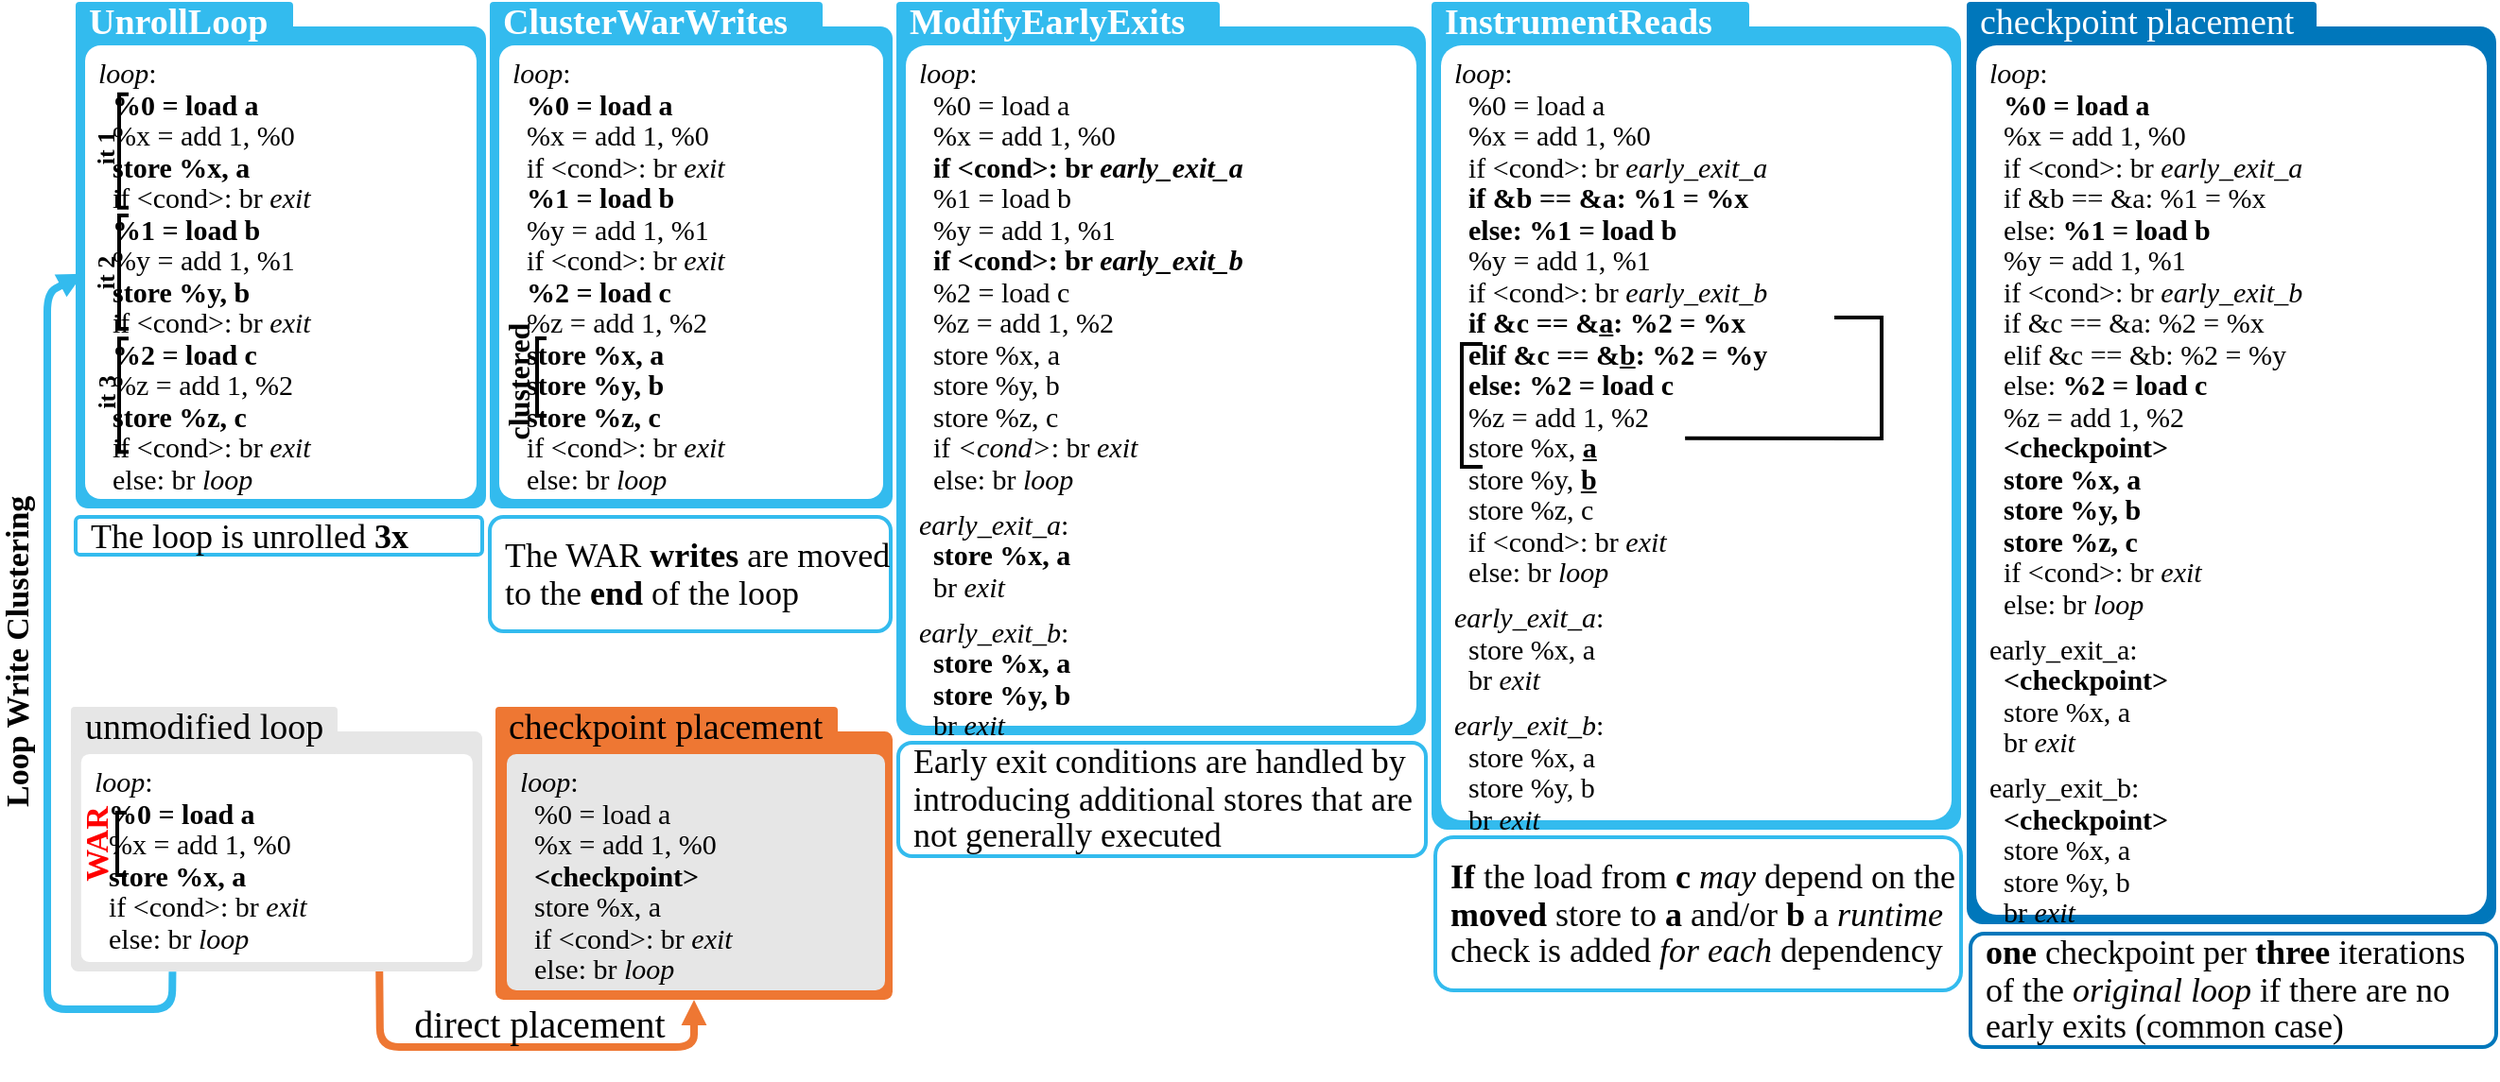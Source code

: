 <mxfile version="14.5.1" type="device" pages="5"><diagram id="K2DgnOB2U885rgYzN_Eu" name="Page-5"><mxGraphModel dx="1838" dy="1110" grid="1" gridSize="10" guides="1" tooltips="1" connect="1" arrows="1" fold="1" page="1" pageScale="1" pageWidth="827" pageHeight="1169" math="0" shadow="0"><root><mxCell id="XjQc2VGrHrDFFYf3MUGu-0"/><mxCell id="XjQc2VGrHrDFFYf3MUGu-1" parent="XjQc2VGrHrDFFYf3MUGu-0"/><mxCell id="XjQc2VGrHrDFFYf3MUGu-2" value="" style="endArrow=block;html=1;strokeColor=#EE7733;strokeWidth=4;fontFamily=Linux Biolinum;fontSource=https%3A%2F%2Ffonts.googleapis.com%2Fcss%3Ffamily%3DLinux%2BBiolinum;fontSize=15;endFill=1;exitX=0.75;exitY=1;exitDx=0;exitDy=0;entryX=0.5;entryY=1;entryDx=0;entryDy=0;endSize=3;" edge="1" parent="XjQc2VGrHrDFFYf3MUGu-1" source="XjQc2VGrHrDFFYf3MUGu-13" target="XjQc2VGrHrDFFYf3MUGu-15"><mxGeometry width="50" height="50" relative="1" as="geometry"><mxPoint x="322" y="495" as="sourcePoint"/><mxPoint x="333" y="566" as="targetPoint"/><Array as="points"><mxPoint x="446" y="570"/><mxPoint x="612" y="570"/></Array></mxGeometry></mxCell><mxCell id="XjQc2VGrHrDFFYf3MUGu-3" value="" style="rounded=1;whiteSpace=wrap;html=1;dashed=1;dashPattern=1 1;fontFamily=Linux Biolinum;fontSource=https%3A%2F%2Ffonts.googleapis.com%2Fcss%3Ffamily%3DLinux%2BBiolinum;fontSize=15;align=left;strokeColor=none;arcSize=3;fillColor=#0077bb;" vertex="1" parent="XjQc2VGrHrDFFYf3MUGu-1"><mxGeometry x="1285" y="30" width="280" height="475" as="geometry"/></mxCell><mxCell id="XjQc2VGrHrDFFYf3MUGu-4" value="&lt;font face=&quot;Linux Biolinum&quot; style=&quot;font-size: 19px&quot;&gt;&lt;span style=&quot;font-size: 19px&quot;&gt;checkpoint placement&lt;/span&gt;&lt;/font&gt;" style="rounded=1;whiteSpace=wrap;html=1;arcSize=8;fontStyle=0;align=left;fontFamily=Source Code Pro;fontSource=https%3A%2F%2Ffonts.googleapis.com%2Fcss%3Ffamily%3DLinux%2BBiolinum;fontSize=19;verticalAlign=bottom;spacingLeft=5;strokeColor=none;fillColor=#0077bb;fontColor=#FFFFFF;" vertex="1" parent="XjQc2VGrHrDFFYf3MUGu-1"><mxGeometry x="1285" y="17" width="185" height="25" as="geometry"/></mxCell><mxCell id="XjQc2VGrHrDFFYf3MUGu-5" value="" style="rounded=1;whiteSpace=wrap;html=1;dashed=1;dashPattern=1 1;fontFamily=Linux Biolinum;fontSource=https%3A%2F%2Ffonts.googleapis.com%2Fcss%3Ffamily%3DLinux%2BBiolinum;fontSize=15;align=left;strokeColor=none;arcSize=3;fillColor=#33BBEE;" vertex="1" parent="XjQc2VGrHrDFFYf3MUGu-1"><mxGeometry x="1002" y="30" width="280" height="425" as="geometry"/></mxCell><mxCell id="XjQc2VGrHrDFFYf3MUGu-6" value="&lt;font face=&quot;Linux Biolinum&quot; style=&quot;font-size: 19px;&quot;&gt;&lt;span style=&quot;font-size: 19px;&quot;&gt;&lt;b style=&quot;font-size: 19px;&quot;&gt;InstrumentReads&lt;/b&gt;&lt;/span&gt;&lt;/font&gt;" style="rounded=1;whiteSpace=wrap;html=1;arcSize=8;fontStyle=0;align=left;fontFamily=Source Code Pro;fontSource=https%3A%2F%2Ffonts.googleapis.com%2Fcss%3Ffamily%3DLinux%2BBiolinum;fontSize=19;verticalAlign=bottom;spacingLeft=5;strokeColor=none;fillColor=#33BBEE;fontColor=#FFFFFF;" vertex="1" parent="XjQc2VGrHrDFFYf3MUGu-1"><mxGeometry x="1002" y="17" width="168" height="25" as="geometry"/></mxCell><mxCell id="XjQc2VGrHrDFFYf3MUGu-7" value="" style="rounded=1;whiteSpace=wrap;html=1;dashed=1;dashPattern=1 1;fontFamily=Linux Biolinum;fontSource=https%3A%2F%2Ffonts.googleapis.com%2Fcss%3Ffamily%3DLinux%2BBiolinum;fontSize=15;align=left;strokeColor=none;arcSize=3;fillColor=#33BBEE;" vertex="1" parent="XjQc2VGrHrDFFYf3MUGu-1"><mxGeometry x="719" y="30" width="280" height="375" as="geometry"/></mxCell><mxCell id="XjQc2VGrHrDFFYf3MUGu-8" value="&lt;font face=&quot;Linux Biolinum&quot; style=&quot;font-size: 19px;&quot;&gt;&lt;span style=&quot;font-size: 19px;&quot;&gt;&lt;b style=&quot;font-size: 19px;&quot;&gt;ModifyEarlyExits&lt;/b&gt;&lt;/span&gt;&lt;/font&gt;" style="rounded=1;whiteSpace=wrap;html=1;arcSize=8;fontStyle=0;align=left;fontFamily=Source Code Pro;fontSource=https%3A%2F%2Ffonts.googleapis.com%2Fcss%3Ffamily%3DLinux%2BBiolinum;fontSize=19;verticalAlign=bottom;spacingLeft=5;strokeColor=none;fillColor=#33BBEE;fontColor=#FFFFFF;" vertex="1" parent="XjQc2VGrHrDFFYf3MUGu-1"><mxGeometry x="719" y="17" width="171" height="25" as="geometry"/></mxCell><mxCell id="XjQc2VGrHrDFFYf3MUGu-9" value="" style="rounded=1;whiteSpace=wrap;html=1;dashed=1;dashPattern=1 1;fontFamily=Linux Biolinum;fontSource=https%3A%2F%2Ffonts.googleapis.com%2Fcss%3Ffamily%3DLinux%2BBiolinum;fontSize=15;align=left;strokeColor=none;arcSize=3;fillColor=#33BBEE;" vertex="1" parent="XjQc2VGrHrDFFYf3MUGu-1"><mxGeometry x="504" y="30" width="213" height="255" as="geometry"/></mxCell><mxCell id="XjQc2VGrHrDFFYf3MUGu-10" value="&lt;font face=&quot;Linux Biolinum&quot; style=&quot;font-size: 19px;&quot;&gt;&lt;span style=&quot;font-size: 19px;&quot;&gt;&lt;b style=&quot;font-size: 19px;&quot;&gt;ClusterWarWrites&lt;/b&gt;&lt;/span&gt;&lt;/font&gt;" style="rounded=1;whiteSpace=wrap;html=1;arcSize=8;fontStyle=0;align=left;fontFamily=Source Code Pro;fontSource=https%3A%2F%2Ffonts.googleapis.com%2Fcss%3Ffamily%3DLinux%2BBiolinum;fontSize=19;verticalAlign=bottom;spacingLeft=5;strokeColor=none;fillColor=#33BBEE;fontColor=#FFFFFF;" vertex="1" parent="XjQc2VGrHrDFFYf3MUGu-1"><mxGeometry x="504" y="17" width="176" height="25" as="geometry"/></mxCell><mxCell id="XjQc2VGrHrDFFYf3MUGu-11" value="" style="rounded=1;whiteSpace=wrap;html=1;dashed=1;dashPattern=1 1;fontFamily=Linux Biolinum;fontSource=https%3A%2F%2Ffonts.googleapis.com%2Fcss%3Ffamily%3DLinux%2BBiolinum;fontSize=15;align=left;strokeColor=none;arcSize=3;fillColor=#33BBEE;" vertex="1" parent="XjQc2VGrHrDFFYf3MUGu-1"><mxGeometry x="285" y="30" width="217" height="255" as="geometry"/></mxCell><mxCell id="XjQc2VGrHrDFFYf3MUGu-12" value="&lt;font face=&quot;Linux Biolinum&quot; style=&quot;font-size: 19px;&quot;&gt;&lt;span style=&quot;font-size: 19px;&quot;&gt;&lt;b style=&quot;font-size: 19px;&quot;&gt;UnrollLoop&lt;/b&gt;&lt;/span&gt;&lt;/font&gt;" style="rounded=1;whiteSpace=wrap;html=1;arcSize=8;fontStyle=0;align=left;fontFamily=Source Code Pro;fontSource=https%3A%2F%2Ffonts.googleapis.com%2Fcss%3Ffamily%3DLinux%2BBiolinum;fontSize=19;verticalAlign=bottom;spacingLeft=5;strokeColor=none;fillColor=#33BBEE;fontColor=#FFFFFF;" vertex="1" parent="XjQc2VGrHrDFFYf3MUGu-1"><mxGeometry x="285" y="17" width="115" height="25" as="geometry"/></mxCell><mxCell id="XjQc2VGrHrDFFYf3MUGu-13" value="" style="rounded=1;whiteSpace=wrap;html=1;dashed=1;dashPattern=1 1;fontFamily=Linux Biolinum;fontSource=https%3A%2F%2Ffonts.googleapis.com%2Fcss%3Ffamily%3DLinux%2BBiolinum;fontSize=15;align=left;strokeColor=none;arcSize=3;fillColor=#E6E6E6;" vertex="1" parent="XjQc2VGrHrDFFYf3MUGu-1"><mxGeometry x="282.5" y="403" width="217.5" height="127" as="geometry"/></mxCell><mxCell id="XjQc2VGrHrDFFYf3MUGu-14" value="&lt;div style=&quot;font-size: 19px;&quot;&gt;&lt;font face=&quot;Linux Biolinum&quot; data-font-src=&quot;https://fonts.googleapis.com/css?family=Linux+Biolinum&quot; style=&quot;font-size: 19px;&quot;&gt;unmodified loop&lt;/font&gt;&lt;/div&gt;" style="rounded=1;whiteSpace=wrap;html=1;arcSize=8;fontStyle=0;align=left;fontFamily=Source Code Pro;fontSource=https%3A%2F%2Ffonts.googleapis.com%2Fcss%3Ffamily%3DLinux%2BBiolinum;fontSize=19;verticalAlign=bottom;spacingLeft=5;strokeColor=none;fillColor=#E6E6E6;" vertex="1" parent="XjQc2VGrHrDFFYf3MUGu-1"><mxGeometry x="282.5" y="390" width="141" height="25" as="geometry"/></mxCell><mxCell id="XjQc2VGrHrDFFYf3MUGu-15" value="" style="rounded=1;whiteSpace=wrap;html=1;dashed=1;dashPattern=1 1;fontFamily=Linux Biolinum;fontSource=https%3A%2F%2Ffonts.googleapis.com%2Fcss%3Ffamily%3DLinux%2BBiolinum;fontSize=15;align=left;strokeColor=none;arcSize=3;fillColor=#EE7733;" vertex="1" parent="XjQc2VGrHrDFFYf3MUGu-1"><mxGeometry x="507" y="403" width="210" height="142" as="geometry"/></mxCell><mxCell id="XjQc2VGrHrDFFYf3MUGu-17" value="&lt;div style=&quot;font-size: 15px&quot;&gt;&lt;div style=&quot;font-size: 15px ; line-height: 110%&quot;&gt;&lt;div&gt;&lt;i&gt;loop&lt;/i&gt;:&lt;/div&gt;&lt;div&gt;&lt;b&gt;&amp;nbsp; %0 = load a&lt;/b&gt;&lt;/div&gt;&lt;div&gt;&amp;nbsp; %x = add 1, %0&lt;/div&gt;&lt;div&gt;&amp;nbsp; if &amp;lt;cond&amp;gt;: br &lt;i&gt;exit&lt;/i&gt;&lt;/div&gt;&lt;div&gt;&lt;b&gt;&amp;nbsp; %1 = load b&lt;/b&gt;&lt;/div&gt;&lt;div&gt;&amp;nbsp; %y = add 1, %1&lt;/div&gt;&lt;div&gt;&amp;nbsp; if &amp;lt;cond&amp;gt;: br &lt;i&gt;exit&lt;/i&gt;&lt;/div&gt;&lt;div&gt;&lt;b&gt;&amp;nbsp; %2 = load c&lt;/b&gt;&lt;/div&gt;&lt;div&gt;&amp;nbsp; %z = add 1, %2&lt;/div&gt;&lt;div&gt;&lt;b&gt;&amp;nbsp; store %x, a&lt;/b&gt;&lt;/div&gt;&lt;div&gt;&lt;b&gt;&amp;nbsp; store %y, b&lt;/b&gt;&lt;/div&gt;&lt;div&gt;&lt;b&gt;&amp;nbsp; store %z, c&lt;/b&gt;&lt;/div&gt;&lt;div&gt;&amp;nbsp;&amp;nbsp;if &amp;lt;cond&amp;gt;: br &lt;i&gt;exit&lt;/i&gt;&lt;/div&gt;&lt;div&gt;&amp;nbsp; else: br &lt;i&gt;loop&lt;/i&gt;&lt;/div&gt;&lt;/div&gt;&lt;/div&gt;" style="rounded=1;whiteSpace=wrap;html=1;arcSize=4;fontStyle=0;fontFamily=Source Code Pro;fontSource=https%3A%2F%2Ffonts.googleapis.com%2Fcss%3Ffamily%3DLinux%2BBiolinum;fontSize=15;align=left;verticalAlign=top;spacingLeft=5;strokeColor=none;" vertex="1" parent="XjQc2VGrHrDFFYf3MUGu-1"><mxGeometry x="509" y="40" width="203" height="240" as="geometry"/></mxCell><mxCell id="XjQc2VGrHrDFFYf3MUGu-18" value="&lt;div style=&quot;font-size: 15px&quot;&gt;&lt;div style=&quot;font-size: 15px ; line-height: 110%&quot;&gt;&lt;div&gt;&lt;i&gt;loop&lt;/i&gt;:&lt;/div&gt;&lt;div&gt;&lt;b&gt;&amp;nbsp; %0 = load a&lt;/b&gt;&lt;/div&gt;&lt;div&gt;&amp;nbsp; %x = add 1, %0&lt;/div&gt;&lt;div&gt;&amp;nbsp; if &amp;lt;cond&amp;gt;: br &lt;i&gt;early_exit_a&lt;/i&gt;&lt;/div&gt;&lt;div&gt;&lt;div&gt;&amp;nbsp; if &amp;amp;b == &amp;amp;a: %1 = %x&lt;/div&gt;&lt;div&gt;&amp;nbsp; else: &lt;b&gt;%1 = load b&lt;/b&gt;&lt;/div&gt;&lt;/div&gt;&lt;div&gt;&amp;nbsp; %y = add 1, %1&lt;/div&gt;&lt;div&gt;&amp;nbsp; if &amp;lt;cond&amp;gt;: br&amp;nbsp;&lt;i&gt;early_exit_b&lt;/i&gt;&lt;/div&gt;&lt;div&gt;&lt;div&gt;&amp;nbsp; if &amp;amp;c == &amp;amp;a: %2 = %x&lt;/div&gt;&lt;div&gt;&amp;nbsp; elif &amp;amp;c == &amp;amp;b: %2 = %y&lt;br&gt;&lt;/div&gt;&lt;div&gt;&amp;nbsp; else: &lt;b&gt;%2 = load c&lt;/b&gt;&lt;/div&gt;&lt;/div&gt;&lt;div&gt;&amp;nbsp; %z = add 1, %2&lt;/div&gt;&lt;div&gt;&lt;b&gt;&amp;nbsp; &amp;lt;checkpoint&amp;gt;&lt;/b&gt;&lt;/div&gt;&lt;div&gt;&amp;nbsp; &lt;b&gt;store %x, a&lt;/b&gt;&lt;/div&gt;&lt;div&gt;&amp;nbsp; &lt;b&gt;store %y, b&lt;/b&gt;&lt;/div&gt;&lt;div&gt;&amp;nbsp; &lt;b&gt;store %z, c&lt;/b&gt;&lt;/div&gt;&lt;div&gt;&amp;nbsp;&amp;nbsp;if &amp;lt;cond&amp;gt;: br &lt;i&gt;exit&lt;/i&gt;&lt;/div&gt;&lt;div&gt;&amp;nbsp; else: br &lt;i&gt;loop&lt;/i&gt;&lt;/div&gt;&lt;div style=&quot;line-height: 50%&quot;&gt;&lt;br&gt;&lt;/div&gt;&lt;div&gt;early_exit_a:&lt;/div&gt;&lt;div&gt;&lt;b&gt;&amp;nbsp; &amp;lt;checkpoint&amp;gt;&lt;br&gt;&lt;/b&gt;&lt;/div&gt;&lt;div&gt;&amp;nbsp; store %x, a&lt;/div&gt;&lt;div&gt;&amp;nbsp; br &lt;i&gt;exit&lt;/i&gt;&lt;/div&gt;&lt;div style=&quot;line-height: 50%&quot;&gt;&lt;br&gt;&lt;/div&gt;&lt;div&gt;early_exit_b:&lt;/div&gt;&lt;div&gt;&lt;b&gt;&amp;nbsp; &amp;lt;checkpoint&amp;gt;&lt;br&gt;&lt;/b&gt;&lt;/div&gt;&lt;div&gt;&amp;nbsp; store %x, a&lt;/div&gt;&lt;div&gt;&amp;nbsp; store %y, b&lt;/div&gt;&lt;div&gt;&amp;nbsp; br &lt;i&gt;exit&lt;/i&gt;&lt;/div&gt;&lt;/div&gt;&lt;/div&gt;" style="rounded=1;whiteSpace=wrap;html=1;arcSize=4;fontStyle=0;fontFamily=Source Code Pro;fontSource=https%3A%2F%2Ffonts.googleapis.com%2Fcss%3Ffamily%3DLinux%2BBiolinum;fontSize=15;align=left;verticalAlign=top;spacingLeft=5;strokeColor=none;" vertex="1" parent="XjQc2VGrHrDFFYf3MUGu-1"><mxGeometry x="1290" y="40" width="270" height="460" as="geometry"/></mxCell><mxCell id="XjQc2VGrHrDFFYf3MUGu-19" value="&lt;div style=&quot;font-size: 15px&quot;&gt;&lt;div style=&quot;font-size: 15px ; line-height: 110%&quot;&gt;&lt;div&gt;&lt;i&gt;loop&lt;/i&gt;:&lt;/div&gt;&lt;div&gt;&amp;nbsp; %0 = load a&lt;/div&gt;&lt;div&gt;&amp;nbsp; %x = add 1, %0&lt;/div&gt;&lt;div&gt;&lt;b&gt;&amp;nbsp; if &amp;lt;cond&amp;gt;: br &lt;i&gt;early_exit_a&lt;/i&gt;&lt;/b&gt;&lt;/div&gt;&lt;div&gt;&amp;nbsp; %1 = load b&lt;/div&gt;&lt;div&gt;&amp;nbsp; %y = add 1, %1&lt;/div&gt;&lt;div&gt;&lt;b&gt;&amp;nbsp; if &amp;lt;cond&amp;gt;: br &lt;i&gt;early_exit_b&lt;/i&gt;&lt;/b&gt;&lt;/div&gt;&lt;div&gt;&amp;nbsp; %2 = load c&lt;/div&gt;&lt;div&gt;&amp;nbsp; %z = add 1, %2&lt;/div&gt;&lt;div&gt;&amp;nbsp; store %x, a&lt;/div&gt;&lt;div&gt;&amp;nbsp; store %y, b&lt;/div&gt;&lt;div&gt;&amp;nbsp; store %z, c&lt;/div&gt;&lt;div&gt;&amp;nbsp;&amp;nbsp;if &lt;i&gt;&amp;lt;cond&amp;gt;&lt;/i&gt;: br &lt;i&gt;exit&lt;/i&gt;&lt;/div&gt;&lt;div&gt;&amp;nbsp; else: br &lt;i&gt;loop&lt;/i&gt;&lt;/div&gt;&lt;div style=&quot;line-height: 50%&quot;&gt;&lt;br&gt;&lt;/div&gt;&lt;div&gt;&lt;i&gt;early_exit_a&lt;/i&gt;:&lt;/div&gt;&lt;div&gt;&lt;b&gt;&amp;nbsp; store %x, a&lt;/b&gt;&lt;/div&gt;&lt;div&gt;&amp;nbsp; br &lt;i&gt;exit&lt;/i&gt;&lt;/div&gt;&lt;div style=&quot;line-height: 50%&quot;&gt;&lt;br&gt;&lt;/div&gt;&lt;div&gt;&lt;i&gt;early_exit_b&lt;/i&gt;:&lt;/div&gt;&lt;div&gt;&lt;b&gt;&amp;nbsp; store %x, a&lt;/b&gt;&lt;/div&gt;&lt;div&gt;&lt;b&gt;&amp;nbsp; store %y, b&lt;/b&gt;&lt;/div&gt;&lt;div&gt;&amp;nbsp; br &lt;i&gt;exit&lt;/i&gt;&lt;/div&gt;&lt;/div&gt;&lt;/div&gt;" style="rounded=1;whiteSpace=wrap;html=1;arcSize=4;fontStyle=0;fontFamily=Source Code Pro;fontSource=https%3A%2F%2Ffonts.googleapis.com%2Fcss%3Ffamily%3DLinux%2BBiolinum;fontSize=15;align=left;verticalAlign=top;spacingLeft=5;strokeColor=none;" vertex="1" parent="XjQc2VGrHrDFFYf3MUGu-1"><mxGeometry x="724" y="40" width="270" height="360" as="geometry"/></mxCell><mxCell id="XjQc2VGrHrDFFYf3MUGu-20" value="&lt;div style=&quot;font-size: 15px&quot;&gt;&lt;div style=&quot;font-size: 15px ; line-height: 110%&quot;&gt;&lt;div&gt;&lt;i&gt;loop&lt;/i&gt;:&lt;/div&gt;&lt;div&gt;&amp;nbsp; %0 = load a&lt;/div&gt;&lt;div&gt;&amp;nbsp; %x = add 1, %0&lt;/div&gt;&lt;div&gt;&amp;nbsp; if &amp;lt;cond&amp;gt;: br &lt;i&gt;early_exit_a&lt;/i&gt;&lt;/div&gt;&lt;div&gt;&lt;div&gt;&lt;b&gt;&amp;nbsp; if &amp;amp;b == &amp;amp;a: %1 = %x&lt;/b&gt;&lt;/div&gt;&lt;div&gt;&lt;b&gt;&amp;nbsp; else: %1 = load b&lt;/b&gt;&lt;/div&gt;&lt;/div&gt;&lt;div&gt;&amp;nbsp; %y = add 1, %1&lt;/div&gt;&lt;div&gt;&amp;nbsp; if &amp;lt;cond&amp;gt;: br &lt;i&gt;early_exit_b&lt;/i&gt;&lt;/div&gt;&lt;div&gt;&lt;div&gt;&lt;b&gt;&amp;nbsp; if &amp;amp;c == &amp;amp;&lt;u&gt;a&lt;/u&gt;: %2 = %x&lt;/b&gt;&lt;/div&gt;&lt;div&gt;&lt;b&gt;&amp;nbsp; elif &amp;amp;c == &amp;amp;&lt;u&gt;b&lt;/u&gt;: %2 = %y&lt;br&gt;&lt;/b&gt;&lt;/div&gt;&lt;div&gt;&lt;b&gt;&amp;nbsp; else: %2 = load c&lt;/b&gt;&lt;/div&gt;&lt;/div&gt;&lt;div&gt;&amp;nbsp; %z = add 1, %2&lt;/div&gt;&lt;div&gt;&amp;nbsp; store %x, &lt;u&gt;&lt;b&gt;a&lt;/b&gt;&lt;/u&gt;&lt;/div&gt;&lt;div&gt;&amp;nbsp; store %y, &lt;u&gt;&lt;b&gt;b&lt;/b&gt;&lt;/u&gt;&lt;/div&gt;&lt;div&gt;&amp;nbsp; store %z, c&lt;/div&gt;&lt;div&gt;&amp;nbsp;&amp;nbsp;if &amp;lt;cond&amp;gt;: br &lt;i&gt;exit&lt;/i&gt;&lt;/div&gt;&lt;div&gt;&amp;nbsp; else: br &lt;i&gt;loop&lt;/i&gt;&lt;/div&gt;&lt;div style=&quot;line-height: 50%&quot;&gt;&lt;br&gt;&lt;/div&gt;&lt;div&gt;&lt;i&gt;early_exit_a&lt;/i&gt;:&lt;/div&gt;&lt;div&gt;&amp;nbsp; store %x, a&lt;/div&gt;&lt;div&gt;&amp;nbsp; br &lt;i&gt;exit&lt;/i&gt;&lt;/div&gt;&lt;div style=&quot;line-height: 50%&quot;&gt;&lt;br&gt;&lt;/div&gt;&lt;div&gt;&lt;i&gt;early_exit_b&lt;/i&gt;:&lt;/div&gt;&lt;div&gt;&amp;nbsp; store %x, a&lt;/div&gt;&lt;div&gt;&amp;nbsp; store %y, b&lt;/div&gt;&lt;div&gt;&amp;nbsp; br &lt;i&gt;exit&lt;/i&gt;&lt;/div&gt;&lt;/div&gt;&lt;/div&gt;" style="rounded=1;whiteSpace=wrap;html=1;arcSize=4;fontStyle=0;fontFamily=Source Code Pro;fontSource=https%3A%2F%2Ffonts.googleapis.com%2Fcss%3Ffamily%3DLinux%2BBiolinum;fontSize=15;align=left;verticalAlign=top;spacingLeft=5;strokeColor=none;" vertex="1" parent="XjQc2VGrHrDFFYf3MUGu-1"><mxGeometry x="1007" y="40" width="270" height="410" as="geometry"/></mxCell><mxCell id="XjQc2VGrHrDFFYf3MUGu-23" value="" style="strokeWidth=2;html=1;shape=mxgraph.flowchart.annotation_1;align=left;pointerEvents=1;rounded=1;fontFamily=Source Code Pro;fontSource=https%3A%2F%2Ffonts.googleapis.com%2Fcss%3Ffamily%3DLinux%2BBiolinum;fontSize=15;" vertex="1" parent="XjQc2VGrHrDFFYf3MUGu-1"><mxGeometry x="529" y="195" width="5" height="41" as="geometry"/></mxCell><mxCell id="XjQc2VGrHrDFFYf3MUGu-24" value="&lt;b&gt;&lt;font&gt;&lt;font style=&quot;font-size: 16px&quot;&gt;clustered&lt;/font&gt;&lt;br&gt;&lt;/font&gt;&lt;/b&gt;" style="text;html=1;strokeColor=none;fillColor=none;align=center;verticalAlign=middle;whiteSpace=wrap;rounded=0;fontFamily=Source Code Pro;fontSource=https%3A%2F%2Ffonts.googleapis.com%2Fcss%3Ffamily%3DLinux%2BBiolinum;fontSize=13;rotation=-90;" vertex="1" parent="XjQc2VGrHrDFFYf3MUGu-1"><mxGeometry x="478" y="207" width="81.5" height="22" as="geometry"/></mxCell><mxCell id="XjQc2VGrHrDFFYf3MUGu-25" value="" style="strokeWidth=2;html=1;shape=mxgraph.flowchart.annotation_1;align=left;pointerEvents=1;rounded=1;fontFamily=Source Code Pro;fontSource=https%3A%2F%2Ffonts.googleapis.com%2Fcss%3Ffamily%3DLinux%2BBiolinum;fontSize=15;" vertex="1" parent="XjQc2VGrHrDFFYf3MUGu-1"><mxGeometry x="1018" y="198" width="11" height="65" as="geometry"/></mxCell><mxCell id="XjQc2VGrHrDFFYf3MUGu-26" value="" style="strokeWidth=2;html=1;shape=mxgraph.flowchart.annotation_1;align=left;pointerEvents=1;rounded=1;fontFamily=Source Code Pro;fontSource=https%3A%2F%2Ffonts.googleapis.com%2Fcss%3Ffamily%3DLinux%2BBiolinum;fontSize=15;rotation=-180;" vertex="1" parent="XjQc2VGrHrDFFYf3MUGu-1"><mxGeometry x="1215" y="184" width="25" height="64" as="geometry"/></mxCell><mxCell id="XjQc2VGrHrDFFYf3MUGu-27" value="" style="endArrow=none;html=1;fontFamily=Source Code Pro;fontSource=https%3A%2F%2Ffonts.googleapis.com%2Fcss%3Ffamily%3DLinux%2BBiolinum;fontSize=11;strokeWidth=2;exitX=0.478;exitY=0.507;exitDx=0;exitDy=0;exitPerimeter=0;entryX=0;entryY=0;entryDx=0;entryDy=0;entryPerimeter=0;" edge="1" parent="XjQc2VGrHrDFFYf3MUGu-1" source="XjQc2VGrHrDFFYf3MUGu-20" target="XjQc2VGrHrDFFYf3MUGu-26"><mxGeometry width="50" height="50" relative="1" as="geometry"><mxPoint x="1135" y="286" as="sourcePoint"/><mxPoint x="1239" y="286" as="targetPoint"/></mxGeometry></mxCell><mxCell id="XjQc2VGrHrDFFYf3MUGu-28" value="&lt;div style=&quot;font-size: 19px&quot;&gt;&lt;font face=&quot;Linux Biolinum&quot; data-font-src=&quot;https://fonts.googleapis.com/css?family=Linux+Biolinum&quot; style=&quot;font-size: 19px&quot;&gt;checkpoint placement&lt;/font&gt;&lt;/div&gt;" style="rounded=1;whiteSpace=wrap;html=1;arcSize=8;fontStyle=0;align=left;fontFamily=Source Code Pro;fontSource=https%3A%2F%2Ffonts.googleapis.com%2Fcss%3Ffamily%3DLinux%2BBiolinum;fontSize=19;verticalAlign=bottom;spacingLeft=5;strokeColor=none;fillColor=#EE7733;" vertex="1" parent="XjQc2VGrHrDFFYf3MUGu-1"><mxGeometry x="507" y="390" width="181" height="25" as="geometry"/></mxCell><mxCell id="XjQc2VGrHrDFFYf3MUGu-29" value="&lt;div style=&quot;font-size: 15px ; line-height: 110%&quot;&gt;&lt;div style=&quot;font-size: 15px&quot;&gt;&lt;span style=&quot;font-size: 15px&quot;&gt;&lt;font data-font-src=&quot;https://fonts.googleapis.com/css?family=Linux+Biolinum&quot; style=&quot;font-size: 15px&quot;&gt;&lt;i&gt;loop&lt;/i&gt;:&lt;/font&gt;&lt;/span&gt;&lt;/div&gt;&lt;div style=&quot;font-size: 15px&quot;&gt;&lt;span style=&quot;font-size: 15px&quot;&gt;&lt;font data-font-src=&quot;https://fonts.googleapis.com/css?family=Linux+Biolinum&quot; style=&quot;font-size: 15px&quot;&gt;&amp;nbsp; %0 = load a&lt;/font&gt;&lt;/span&gt;&lt;/div&gt;&lt;div style=&quot;font-size: 15px&quot;&gt;&lt;span style=&quot;font-size: 15px&quot;&gt;&lt;font data-font-src=&quot;https://fonts.googleapis.com/css?family=Linux+Biolinum&quot; style=&quot;font-size: 15px&quot;&gt;&amp;nbsp; %x = add 1, %0&lt;/font&gt;&lt;/span&gt;&lt;/div&gt;&lt;div style=&quot;font-size: 15px&quot;&gt;&lt;span style=&quot;font-size: 15px&quot;&gt;&lt;font data-font-src=&quot;https://fonts.googleapis.com/css?family=Linux+Biolinum&quot; style=&quot;font-size: 15px&quot;&gt;&lt;b&gt;&amp;nbsp; &amp;lt;checkpoint&amp;gt;&lt;/b&gt;&lt;/font&gt;&lt;/span&gt;&lt;/div&gt;&lt;div style=&quot;font-size: 15px&quot;&gt;&lt;span style=&quot;font-size: 15px&quot;&gt;&lt;font data-font-src=&quot;https://fonts.googleapis.com/css?family=Linux+Biolinum&quot; style=&quot;font-size: 15px&quot;&gt;&amp;nbsp; store %x, a&lt;/font&gt;&lt;/span&gt;&lt;/div&gt;&lt;div style=&quot;font-size: 15px&quot;&gt;&lt;span style=&quot;font-size: 15px&quot;&gt;&lt;font data-font-src=&quot;https://fonts.googleapis.com/css?family=Linux+Biolinum&quot; style=&quot;font-size: 15px&quot;&gt;&amp;nbsp; if &amp;lt;cond&amp;gt;: br &lt;i&gt;exit&lt;/i&gt;&lt;/font&gt;&lt;/span&gt;&lt;/div&gt;&lt;div style=&quot;font-size: 15px&quot;&gt;&lt;span style=&quot;font-size: 15px&quot;&gt;&lt;font data-font-src=&quot;https://fonts.googleapis.com/css?family=Linux+Biolinum&quot; style=&quot;font-size: 15px&quot;&gt;&amp;nbsp; else: br &lt;i&gt;loop&lt;/i&gt;&lt;/font&gt;&lt;/span&gt;&lt;/div&gt;&lt;/div&gt;" style="rounded=1;whiteSpace=wrap;html=1;arcSize=4;fontStyle=0;fontFamily=Source Code Pro;fontSource=https%3A%2F%2Ffonts.googleapis.com%2Fcss%3Ffamily%3DLinux%2BBiolinum;fontSize=15;align=left;verticalAlign=top;spacingLeft=5;fillColor=#E6E6E6;strokeColor=none;" vertex="1" parent="XjQc2VGrHrDFFYf3MUGu-1"><mxGeometry x="513" y="415" width="200" height="125" as="geometry"/></mxCell><mxCell id="XjQc2VGrHrDFFYf3MUGu-30" value="" style="group;verticalAlign=top;" vertex="1" connectable="0" parent="XjQc2VGrHrDFFYf3MUGu-1"><mxGeometry x="289.75" y="40" width="207.25" height="240" as="geometry"/></mxCell><mxCell id="XjQc2VGrHrDFFYf3MUGu-31" value="&lt;div style=&quot;font-size: 15px ; line-height: 110%&quot;&gt;&lt;div style=&quot;font-size: 15px&quot;&gt;&lt;font style=&quot;font-size: 15px&quot;&gt;&lt;span style=&quot;font-size: 15px&quot;&gt;&lt;i&gt;loop&lt;/i&gt;:&lt;/span&gt;&lt;/font&gt;&lt;/div&gt;&lt;div style=&quot;font-size: 15px&quot;&gt;&lt;font style=&quot;font-size: 15px&quot;&gt;&lt;span style=&quot;font-size: 15px&quot;&gt;&lt;b&gt;&amp;nbsp; %0 = load a&lt;/b&gt;&lt;/span&gt;&lt;/font&gt;&lt;/div&gt;&lt;div style=&quot;font-size: 15px&quot;&gt;&lt;font style=&quot;font-size: 15px&quot;&gt;&lt;span style=&quot;font-size: 15px&quot;&gt;&amp;nbsp; %x = add 1, %0&lt;/span&gt;&lt;/font&gt;&lt;/div&gt;&lt;div style=&quot;font-size: 15px&quot;&gt;&lt;font style=&quot;font-size: 15px&quot;&gt;&lt;span style=&quot;font-size: 15px&quot;&gt;&lt;b&gt;&amp;nbsp; store %x, a&lt;/b&gt;&lt;/span&gt;&lt;/font&gt;&lt;/div&gt;&lt;div style=&quot;font-size: 15px&quot;&gt;&lt;font style=&quot;font-size: 15px&quot;&gt;&lt;span style=&quot;font-size: 15px&quot;&gt;&amp;nbsp; if &amp;lt;cond&amp;gt;: br &lt;i&gt;exit&lt;/i&gt;&lt;/span&gt;&lt;/font&gt;&lt;/div&gt;&lt;div style=&quot;font-size: 15px&quot;&gt;&lt;font style=&quot;font-size: 15px&quot;&gt;&lt;span style=&quot;font-size: 15px&quot;&gt;&lt;b&gt;&amp;nbsp; %1 = load b&lt;/b&gt;&lt;/span&gt;&lt;/font&gt;&lt;/div&gt;&lt;div style=&quot;font-size: 15px&quot;&gt;&lt;font style=&quot;font-size: 15px&quot;&gt;&lt;span style=&quot;font-size: 15px&quot;&gt;&amp;nbsp; %y = add 1, %1&lt;/span&gt;&lt;/font&gt;&lt;/div&gt;&lt;div style=&quot;font-size: 15px&quot;&gt;&lt;font style=&quot;font-size: 15px&quot;&gt;&lt;span style=&quot;font-size: 15px&quot;&gt;&lt;b&gt;&amp;nbsp; store %y, b&lt;/b&gt;&lt;/span&gt;&lt;/font&gt;&lt;/div&gt;&lt;div style=&quot;font-size: 15px&quot;&gt;&lt;font style=&quot;font-size: 15px&quot;&gt;&lt;span style=&quot;font-size: 15px&quot;&gt;&amp;nbsp; if &amp;lt;cond&amp;gt;: br&amp;nbsp;&lt;/span&gt;&lt;/font&gt;&lt;span&gt;&lt;i&gt;exit&lt;/i&gt;&lt;/span&gt;&lt;/div&gt;&lt;div style=&quot;font-size: 15px&quot;&gt;&lt;span&gt;&lt;b&gt;&amp;nbsp; %2 = load c&lt;/b&gt;&lt;/span&gt;&lt;/div&gt;&lt;div style=&quot;font-size: 15px&quot;&gt;&lt;span&gt;&amp;nbsp; %z = add 1, %2&lt;/span&gt;&lt;/div&gt;&lt;div style=&quot;font-size: 15px&quot;&gt;&lt;span&gt;&lt;b&gt;&amp;nbsp; store %z, c&lt;/b&gt;&lt;/span&gt;&lt;/div&gt;&lt;div style=&quot;font-size: 15px&quot;&gt;&lt;span&gt;&amp;nbsp;&amp;nbsp;&lt;/span&gt;&lt;span&gt;if &amp;lt;cond&amp;gt;: br&amp;nbsp;&lt;/span&gt;&lt;span&gt;&lt;i&gt;exit&lt;/i&gt;&lt;/span&gt;&lt;/div&gt;&lt;div style=&quot;font-size: 15px&quot;&gt;&lt;font style=&quot;font-size: 15px&quot;&gt;&lt;span style=&quot;font-size: 15px&quot;&gt;&amp;nbsp; else: br &lt;i&gt;loop&lt;/i&gt;&lt;/span&gt;&lt;/font&gt;&lt;/div&gt;&lt;/div&gt;" style="rounded=1;whiteSpace=wrap;html=1;arcSize=4;fontStyle=0;fontFamily=Source Code Pro;fontSource=https%3A%2F%2Ffonts.googleapis.com%2Fcss%3Ffamily%3DLinux%2BBiolinum;align=left;verticalAlign=top;fontSize=15;spacingLeft=5;strokeColor=none;" vertex="1" parent="XjQc2VGrHrDFFYf3MUGu-30"><mxGeometry x="0.25" width="207" height="240" as="geometry"/></mxCell><mxCell id="XjQc2VGrHrDFFYf3MUGu-32" value="" style="strokeWidth=2;html=1;shape=mxgraph.flowchart.annotation_1;align=left;pointerEvents=1;rounded=1;fontFamily=Source Code Pro;fontSource=https%3A%2F%2Ffonts.googleapis.com%2Fcss%3Ffamily%3DLinux%2BBiolinum;fontSize=15;" vertex="1" parent="XjQc2VGrHrDFFYf3MUGu-30"><mxGeometry x="18.25" y="25.846" width="5" height="60" as="geometry"/></mxCell><mxCell id="XjQc2VGrHrDFFYf3MUGu-33" value="&lt;b style=&quot;font-size: 13px;&quot;&gt;&lt;font style=&quot;font-size: 13px;&quot;&gt;it 1&lt;/font&gt;&lt;/b&gt;" style="text;html=1;strokeColor=none;fillColor=none;align=center;verticalAlign=middle;whiteSpace=wrap;rounded=0;fontFamily=Source Code Pro;fontSource=https%3A%2F%2Ffonts.googleapis.com%2Fcss%3Ffamily%3DLinux%2BBiolinum;fontSize=13;rotation=-90;" vertex="1" parent="XjQc2VGrHrDFFYf3MUGu-30"><mxGeometry x="-29.75" y="46.154" width="81.5" height="16.615" as="geometry"/></mxCell><mxCell id="XjQc2VGrHrDFFYf3MUGu-34" value="&lt;b style=&quot;font-size: 13px;&quot;&gt;&lt;font style=&quot;font-size: 13px;&quot;&gt;it 2&lt;/font&gt;&lt;/b&gt;" style="text;html=1;strokeColor=none;fillColor=none;align=center;verticalAlign=middle;whiteSpace=wrap;rounded=0;fontFamily=Source Code Pro;fontSource=https%3A%2F%2Ffonts.googleapis.com%2Fcss%3Ffamily%3DLinux%2BBiolinum;fontSize=13;rotation=-90;" vertex="1" parent="XjQc2VGrHrDFFYf3MUGu-30"><mxGeometry x="-29.75" y="110.308" width="81.5" height="20.308" as="geometry"/></mxCell><mxCell id="XjQc2VGrHrDFFYf3MUGu-35" value="" style="strokeWidth=2;html=1;shape=mxgraph.flowchart.annotation_1;align=left;pointerEvents=1;rounded=1;fontFamily=Source Code Pro;fontSource=https%3A%2F%2Ffonts.googleapis.com%2Fcss%3Ffamily%3DLinux%2BBiolinum;fontSize=15;" vertex="1" parent="XjQc2VGrHrDFFYf3MUGu-30"><mxGeometry x="18.25" y="90" width="5" height="60" as="geometry"/></mxCell><mxCell id="XjQc2VGrHrDFFYf3MUGu-36" value="" style="strokeWidth=2;html=1;shape=mxgraph.flowchart.annotation_1;align=left;pointerEvents=1;rounded=1;fontFamily=Source Code Pro;fontSource=https%3A%2F%2Ffonts.googleapis.com%2Fcss%3Ffamily%3DLinux%2BBiolinum;fontSize=15;" vertex="1" parent="XjQc2VGrHrDFFYf3MUGu-30"><mxGeometry x="18.25" y="155.077" width="5" height="60" as="geometry"/></mxCell><mxCell id="XjQc2VGrHrDFFYf3MUGu-37" value="&lt;b style=&quot;font-size: 13px;&quot;&gt;&lt;font style=&quot;font-size: 13px;&quot;&gt;it 3&lt;/font&gt;&lt;/b&gt;" style="text;html=1;strokeColor=none;fillColor=none;align=center;verticalAlign=middle;whiteSpace=wrap;rounded=0;fontFamily=Source Code Pro;fontSource=https%3A%2F%2Ffonts.googleapis.com%2Fcss%3Ffamily%3DLinux%2BBiolinum;fontSize=13;rotation=-90;" vertex="1" parent="XjQc2VGrHrDFFYf3MUGu-30"><mxGeometry x="-29.75" y="173.538" width="81.5" height="20.308" as="geometry"/></mxCell><mxCell id="XjQc2VGrHrDFFYf3MUGu-38" value="&lt;span style=&quot;line-height: 110%&quot;&gt;&lt;font style=&quot;font-size: 20px&quot;&gt;direct placement&lt;/font&gt;&lt;/span&gt;" style="text;html=1;align=center;verticalAlign=middle;resizable=0;points=[];autosize=1;fontSize=12;fontFamily=Linux Biolinum;rotation=0;" vertex="1" parent="XjQc2VGrHrDFFYf3MUGu-1"><mxGeometry x="454.5" y="550" width="150" height="20" as="geometry"/></mxCell><mxCell id="XjQc2VGrHrDFFYf3MUGu-39" value="&lt;b&gt;&lt;font style=&quot;font-size: 17px&quot;&gt;Loop Write Clustering&lt;/font&gt;&lt;/b&gt;" style="text;html=1;align=left;verticalAlign=middle;resizable=0;points=[];autosize=1;fontSize=14;fontFamily=Linux Biolinum;rotation=-90;" vertex="1" parent="XjQc2VGrHrDFFYf3MUGu-1"><mxGeometry x="160" y="340" width="190" height="20" as="geometry"/></mxCell><mxCell id="XjQc2VGrHrDFFYf3MUGu-40" value="" style="endArrow=block;html=1;strokeWidth=4;fontFamily=Linux Biolinum;fontSource=https%3A%2F%2Ffonts.googleapis.com%2Fcss%3Ffamily%3DLinux%2BBiolinum;fontSize=14;strokeColor=#33BBEE;endFill=1;endSize=3;entryX=0.018;entryY=0.513;entryDx=0;entryDy=0;entryPerimeter=0;exitX=0.247;exitY=1.001;exitDx=0;exitDy=0;exitPerimeter=0;" edge="1" parent="XjQc2VGrHrDFFYf3MUGu-1" source="XjQc2VGrHrDFFYf3MUGu-13" target="XjQc2VGrHrDFFYf3MUGu-11"><mxGeometry width="50" height="50" relative="1" as="geometry"><mxPoint x="336" y="531" as="sourcePoint"/><mxPoint x="284" y="171" as="targetPoint"/><Array as="points"><mxPoint x="336" y="550"/><mxPoint x="270" y="550"/><mxPoint x="270" y="171"/></Array></mxGeometry></mxCell><mxCell id="XjQc2VGrHrDFFYf3MUGu-41" value="&lt;p style=&quot;line-height: 110%&quot;&gt;The loop is unrolled &lt;b&gt;3x&lt;/b&gt;&lt;/p&gt;" style="rounded=1;whiteSpace=wrap;html=1;fontFamily=Linux Biolinum;fontSource=https%3A%2F%2Ffonts.googleapis.com%2Fcss%3Ffamily%3DLinux%2BBiolinum;fontSize=18;align=left;arcSize=12;verticalAlign=middle;fillColor=#FFFFFF;strokeColor=#33BBEE;strokeWidth=2;spacingLeft=6;imageHeight=24;" vertex="1" parent="XjQc2VGrHrDFFYf3MUGu-1"><mxGeometry x="285" y="289.5" width="215" height="20" as="geometry"/></mxCell><mxCell id="XjQc2VGrHrDFFYf3MUGu-42" value="&lt;p style=&quot;line-height: 110%&quot;&gt;The WAR &lt;b&gt;writes&lt;/b&gt; are moved to the &lt;b style=&quot;font-size: 18px&quot;&gt;end &lt;/b&gt;of the loop&lt;/p&gt;" style="rounded=1;whiteSpace=wrap;html=1;fontFamily=Linux Biolinum;fontSource=https%3A%2F%2Ffonts.googleapis.com%2Fcss%3Ffamily%3DLinux%2BBiolinum;fontSize=18;align=left;arcSize=12;verticalAlign=middle;fillColor=#FFFFFF;strokeColor=#33BBEE;strokeWidth=2;spacingLeft=6;imageHeight=24;" vertex="1" parent="XjQc2VGrHrDFFYf3MUGu-1"><mxGeometry x="504" y="289.5" width="212" height="60.5" as="geometry"/></mxCell><mxCell id="XjQc2VGrHrDFFYf3MUGu-43" value="&lt;p style=&quot;line-height: 110%&quot;&gt;Early exit conditions are handled by introducing additional stores that are not generally executed&lt;/p&gt;" style="rounded=1;whiteSpace=wrap;html=1;fontFamily=Linux Biolinum;fontSource=https%3A%2F%2Ffonts.googleapis.com%2Fcss%3Ffamily%3DLinux%2BBiolinum;fontSize=18;align=left;arcSize=12;verticalAlign=middle;fillColor=#FFFFFF;strokeColor=#33BBEE;strokeWidth=2;spacingLeft=6;imageHeight=24;" vertex="1" parent="XjQc2VGrHrDFFYf3MUGu-1"><mxGeometry x="720" y="409" width="279" height="60" as="geometry"/></mxCell><mxCell id="XjQc2VGrHrDFFYf3MUGu-44" value="&lt;p style=&quot;line-height: 110%&quot;&gt;&lt;b style=&quot;font-size: 18px&quot;&gt;If&lt;/b&gt;&amp;nbsp;the load from &lt;b style=&quot;font-size: 18px&quot;&gt;c&amp;nbsp;&lt;/b&gt;&lt;i style=&quot;font-size: 18px&quot;&gt;may&lt;/i&gt;&amp;nbsp;depend&amp;nbsp;on the &lt;b style=&quot;font-size: 18px&quot;&gt;moved&lt;/b&gt; store to &lt;b style=&quot;font-size: 18px&quot;&gt;a&lt;/b&gt;&amp;nbsp;and/or&amp;nbsp;&lt;b style=&quot;font-size: 18px&quot;&gt;b&lt;/b&gt;&amp;nbsp;a &lt;i style=&quot;font-size: 18px&quot;&gt;runtime&lt;/i&gt; check is added &lt;i&gt;for each &lt;/i&gt;dependency&lt;/p&gt;" style="rounded=1;whiteSpace=wrap;html=1;fontFamily=Linux Biolinum;fontSource=https%3A%2F%2Ffonts.googleapis.com%2Fcss%3Ffamily%3DLinux%2BBiolinum;fontSize=18;align=left;arcSize=12;verticalAlign=middle;fillColor=#FFFFFF;strokeColor=#33BBEE;strokeWidth=2;spacingLeft=6;imageHeight=24;" vertex="1" parent="XjQc2VGrHrDFFYf3MUGu-1"><mxGeometry x="1004" y="459" width="278" height="81" as="geometry"/></mxCell><mxCell id="XjQc2VGrHrDFFYf3MUGu-48" value="" style="group;verticalAlign=top;" vertex="1" connectable="0" parent="XjQc2VGrHrDFFYf3MUGu-1"><mxGeometry x="287.63" y="415" width="207.25" height="110" as="geometry"/></mxCell><mxCell id="XjQc2VGrHrDFFYf3MUGu-49" value="&lt;div style=&quot;font-size: 15px ; line-height: 110%&quot;&gt;&lt;div style=&quot;font-size: 15px&quot;&gt;&lt;div&gt;&lt;font data-font-src=&quot;https://fonts.googleapis.com/css?family=Linux+Biolinum&quot;&gt;&lt;i&gt;loop&lt;/i&gt;:&lt;/font&gt;&lt;/div&gt;&lt;div&gt;&lt;font data-font-src=&quot;https://fonts.googleapis.com/css?family=Linux+Biolinum&quot;&gt;&lt;b&gt;&amp;nbsp; %0 = load a&lt;/b&gt;&lt;/font&gt;&lt;/div&gt;&lt;div&gt;&lt;font data-font-src=&quot;https://fonts.googleapis.com/css?family=Linux+Biolinum&quot;&gt;&amp;nbsp; %x = add 1, %0&lt;/font&gt;&lt;/div&gt;&lt;div&gt;&lt;font data-font-src=&quot;https://fonts.googleapis.com/css?family=Linux+Biolinum&quot;&gt;&amp;nbsp;&amp;nbsp;&lt;b&gt;store %x, a&lt;/b&gt;&lt;/font&gt;&lt;/div&gt;&lt;div&gt;&lt;font data-font-src=&quot;https://fonts.googleapis.com/css?family=Linux+Biolinum&quot;&gt;&amp;nbsp; if &amp;lt;cond&amp;gt;: br&amp;nbsp;&lt;i&gt;exit&lt;/i&gt;&lt;/font&gt;&lt;/div&gt;&lt;div&gt;&lt;font data-font-src=&quot;https://fonts.googleapis.com/css?family=Linux+Biolinum&quot;&gt;&amp;nbsp; else: br&amp;nbsp;&lt;i&gt;loop&lt;/i&gt;&lt;/font&gt;&lt;/div&gt;&lt;/div&gt;&lt;/div&gt;" style="rounded=1;whiteSpace=wrap;html=1;arcSize=4;fontStyle=0;fontFamily=Source Code Pro;fontSource=https%3A%2F%2Ffonts.googleapis.com%2Fcss%3Ffamily%3DLinux%2BBiolinum;align=left;verticalAlign=top;fontSize=15;spacingLeft=5;strokeColor=none;" vertex="1" parent="XjQc2VGrHrDFFYf3MUGu-48"><mxGeometry x="0.25" width="207" height="110" as="geometry"/></mxCell><mxCell id="XjQc2VGrHrDFFYf3MUGu-22" value="&lt;font data-font-src=&quot;https://fonts.googleapis.com/css?family=Linux+Biolinum&quot; color=&quot;#ff0000&quot; size=&quot;1&quot;&gt;&lt;b style=&quot;font-size: 17px&quot;&gt;WAR&lt;/b&gt;&lt;/font&gt;" style="text;html=1;strokeColor=none;fillColor=none;align=center;verticalAlign=middle;whiteSpace=wrap;rounded=0;fontFamily=Source Code Pro;fontSource=https%3A%2F%2Ffonts.googleapis.com%2Fcss%3Ffamily%3DLinux%2BBiolinum;fontSize=11;rotation=-90;" vertex="1" parent="XjQc2VGrHrDFFYf3MUGu-48"><mxGeometry x="-7.63" y="36.5" width="33" height="22" as="geometry"/></mxCell><mxCell id="XjQc2VGrHrDFFYf3MUGu-21" value="" style="strokeWidth=2;html=1;shape=mxgraph.flowchart.annotation_1;align=left;pointerEvents=1;rounded=1;fontFamily=Source Code Pro;fontSource=https%3A%2F%2Ffonts.googleapis.com%2Fcss%3Ffamily%3DLinux%2BBiolinum;fontSize=15;" vertex="1" parent="XjQc2VGrHrDFFYf3MUGu-1"><mxGeometry x="307" y="446" width="5" height="33" as="geometry"/></mxCell><mxCell id="XjQc2VGrHrDFFYf3MUGu-56" value="&lt;p style=&quot;line-height: 110%&quot;&gt;&lt;b&gt;one&lt;/b&gt; checkpoint per &lt;b&gt;three &lt;/b&gt;iterations of the &lt;i&gt;original loop&lt;/i&gt;&amp;nbsp;if there are no early exits (common case)&lt;/p&gt;" style="rounded=1;whiteSpace=wrap;html=1;fontFamily=Linux Biolinum;fontSource=https%3A%2F%2Ffonts.googleapis.com%2Fcss%3Ffamily%3DLinux%2BBiolinum;fontSize=18;align=left;arcSize=12;verticalAlign=middle;fillColor=#FFFFFF;strokeWidth=2;spacingLeft=6;strokeColor=#0077BB;imageHeight=24;" vertex="1" parent="XjQc2VGrHrDFFYf3MUGu-1"><mxGeometry x="1287" y="510" width="278" height="60" as="geometry"/></mxCell></root></mxGraphModel></diagram><diagram id="wHBFWLMpjjKD5z92FiC0" name="Page-1"><mxGraphModel dx="3151" dy="1903" grid="1" gridSize="10" guides="1" tooltips="1" connect="1" arrows="1" fold="1" page="1" pageScale="1" pageWidth="827" pageHeight="1169" math="0" shadow="0"><root><mxCell id="0"/><mxCell id="1" parent="0"/><mxCell id="ssOHjifLmKeGG3qunpY8-1" value="" style="rounded=1;whiteSpace=wrap;html=1;arcSize=4;" vertex="1" parent="1"><mxGeometry x="50" y="50" width="190" height="120" as="geometry"/></mxCell><mxCell id="ssOHjifLmKeGG3qunpY8-2" value="&lt;div style=&quot;font-size: 15px&quot;&gt;&lt;font data-font-src=&quot;https://fonts.googleapis.com/css?family=Linux+Biolinum&quot; face=&quot;Source Code Pro&quot; style=&quot;font-size: 15px&quot;&gt;loop:&lt;/font&gt;&lt;/div&gt;&lt;div style=&quot;font-size: 15px&quot;&gt;&lt;font data-font-src=&quot;https://fonts.googleapis.com/css?family=Linux+Biolinum&quot; face=&quot;Source Code Pro&quot; style=&quot;font-size: 15px&quot;&gt;&amp;nbsp; %0 = load a&lt;/font&gt;&lt;/div&gt;&lt;div style=&quot;font-size: 15px&quot;&gt;&lt;font data-font-src=&quot;https://fonts.googleapis.com/css?family=Linux+Biolinum&quot; face=&quot;Source Code Pro&quot; style=&quot;font-size: 15px&quot;&gt;&amp;nbsp; %x = add 1, %0&lt;/font&gt;&lt;/div&gt;&lt;div style=&quot;font-size: 15px&quot;&gt;&lt;font data-font-src=&quot;https://fonts.googleapis.com/css?family=Linux+Biolinum&quot; face=&quot;Source Code Pro&quot; style=&quot;font-size: 15px&quot;&gt;&amp;nbsp; store %x, a&lt;/font&gt;&lt;/div&gt;&lt;div style=&quot;font-size: 15px&quot;&gt;&lt;font data-font-src=&quot;https://fonts.googleapis.com/css?family=Linux+Biolinum&quot; face=&quot;Source Code Pro&quot; style=&quot;font-size: 15px&quot;&gt;&amp;nbsp; if &amp;lt;cond&amp;gt;: br exit&lt;/font&gt;&lt;/div&gt;&lt;div style=&quot;font-size: 15px&quot;&gt;&lt;font data-font-src=&quot;https://fonts.googleapis.com/css?family=Linux+Biolinum&quot; face=&quot;Source Code Pro&quot; style=&quot;font-size: 15px&quot;&gt;&amp;nbsp; else: br loop&lt;/font&gt;&lt;/div&gt;" style="text;html=1;strokeColor=none;fillColor=none;align=left;verticalAlign=top;whiteSpace=wrap;rounded=0;fontSize=15;" vertex="1" parent="1"><mxGeometry x="50" y="50" width="190" height="120" as="geometry"/></mxCell><mxCell id="ssOHjifLmKeGG3qunpY8-6" value="Simplified loop" style="text;html=1;strokeColor=none;fillColor=none;align=left;verticalAlign=middle;whiteSpace=wrap;rounded=0;fontSize=15;" vertex="1" parent="1"><mxGeometry x="50" y="30" width="140" height="20" as="geometry"/></mxCell><mxCell id="ssOHjifLmKeGG3qunpY8-7" value="" style="rounded=1;whiteSpace=wrap;html=1;arcSize=4;" vertex="1" parent="1"><mxGeometry x="290" y="65" width="200" height="140" as="geometry"/></mxCell><mxCell id="ssOHjifLmKeGG3qunpY8-8" value="Simplified loop + checkpoint" style="text;html=1;strokeColor=none;fillColor=none;align=left;verticalAlign=middle;whiteSpace=wrap;rounded=0;fontSize=15;" vertex="1" parent="1"><mxGeometry x="290" y="15" width="220" height="20" as="geometry"/></mxCell><mxCell id="ssOHjifLmKeGG3qunpY8-9" value="&lt;div&gt;&lt;div&gt;&lt;div&gt;&lt;span style=&quot;font-size: 15px&quot;&gt;&lt;font face=&quot;Source Code Pro&quot; data-font-src=&quot;https://fonts.googleapis.com/css?family=Linux+Biolinum&quot;&gt;loop:&lt;/font&gt;&lt;/span&gt;&lt;/div&gt;&lt;div&gt;&lt;span style=&quot;font-size: 15px&quot;&gt;&lt;font face=&quot;Source Code Pro&quot; data-font-src=&quot;https://fonts.googleapis.com/css?family=Linux+Biolinum&quot;&gt;&amp;nbsp; %0 = load a&lt;/font&gt;&lt;/span&gt;&lt;/div&gt;&lt;div&gt;&lt;span style=&quot;font-size: 15px&quot;&gt;&lt;font face=&quot;Source Code Pro&quot; data-font-src=&quot;https://fonts.googleapis.com/css?family=Linux+Biolinum&quot;&gt;&amp;nbsp; %x = add 1, %0&lt;/font&gt;&lt;/span&gt;&lt;/div&gt;&lt;div&gt;&lt;span style=&quot;font-size: 15px&quot;&gt;&lt;font face=&quot;Source Code Pro&quot; data-font-src=&quot;https://fonts.googleapis.com/css?family=Linux+Biolinum&quot;&gt;&amp;nbsp; &amp;lt;checkpoint&amp;gt;&lt;/font&gt;&lt;/span&gt;&lt;/div&gt;&lt;div&gt;&lt;span style=&quot;font-size: 15px&quot;&gt;&lt;font face=&quot;Source Code Pro&quot; data-font-src=&quot;https://fonts.googleapis.com/css?family=Linux+Biolinum&quot;&gt;&amp;nbsp; store %x, a&lt;/font&gt;&lt;/span&gt;&lt;/div&gt;&lt;div&gt;&lt;span style=&quot;font-size: 15px&quot;&gt;&lt;font face=&quot;Source Code Pro&quot; data-font-src=&quot;https://fonts.googleapis.com/css?family=Linux+Biolinum&quot;&gt;&amp;nbsp; if &amp;lt;cond&amp;gt;: br 'exit'&lt;/font&gt;&lt;/span&gt;&lt;/div&gt;&lt;div&gt;&lt;span style=&quot;font-size: 15px&quot;&gt;&lt;font face=&quot;Source Code Pro&quot; data-font-src=&quot;https://fonts.googleapis.com/css?family=Linux+Biolinum&quot;&gt;&amp;nbsp; else: br 'loop'&lt;/font&gt;&lt;/span&gt;&lt;/div&gt;&lt;/div&gt;&lt;div style=&quot;font-size: 15px&quot;&gt;&lt;br&gt;&lt;/div&gt;&lt;/div&gt;" style="text;html=1;strokeColor=none;fillColor=none;align=left;verticalAlign=top;whiteSpace=wrap;rounded=0;fontSize=15;labelPosition=center;verticalLabelPosition=middle;" vertex="1" parent="1"><mxGeometry x="290" y="65" width="200" height="140" as="geometry"/></mxCell><mxCell id="ssOHjifLmKeGG3qunpY8-10" value="" style="rounded=1;whiteSpace=wrap;html=1;arcSize=4;" vertex="1" parent="1"><mxGeometry x="50" y="300" width="200" height="200" as="geometry"/></mxCell><mxCell id="ssOHjifLmKeGG3qunpY8-11" value="Simplified loop unrolled" style="text;html=1;strokeColor=none;fillColor=none;align=left;verticalAlign=middle;whiteSpace=wrap;rounded=0;fontSize=15;" vertex="1" parent="1"><mxGeometry x="50" y="280" width="220" height="20" as="geometry"/></mxCell><mxCell id="ssOHjifLmKeGG3qunpY8-12" value="&lt;div&gt;&lt;div&gt;&lt;div&gt;&lt;div&gt;&lt;font face=&quot;Source Code Pro&quot;&gt;&lt;span style=&quot;font-size: 15px&quot;&gt;loop:&lt;/span&gt;&lt;/font&gt;&lt;/div&gt;&lt;div&gt;&lt;font face=&quot;Source Code Pro&quot;&gt;&lt;span style=&quot;font-size: 15px&quot;&gt;&amp;nbsp; %0 = load a&lt;/span&gt;&lt;/font&gt;&lt;/div&gt;&lt;div&gt;&lt;font face=&quot;Source Code Pro&quot;&gt;&lt;span style=&quot;font-size: 15px&quot;&gt;&amp;nbsp; %x = add 1, %0&lt;/span&gt;&lt;/font&gt;&lt;/div&gt;&lt;div&gt;&lt;font face=&quot;Source Code Pro&quot;&gt;&lt;span style=&quot;font-size: 15px&quot;&gt;&amp;nbsp; store %x, a&lt;/span&gt;&lt;/font&gt;&lt;/div&gt;&lt;div&gt;&lt;font face=&quot;Source Code Pro&quot;&gt;&lt;span style=&quot;font-size: 15px&quot;&gt;&amp;nbsp; if &amp;lt;cond&amp;gt;: br 'exit'&lt;/span&gt;&lt;/font&gt;&lt;/div&gt;&lt;div&gt;&lt;font face=&quot;Source Code Pro&quot;&gt;&lt;span style=&quot;font-size: 15px&quot;&gt;&amp;nbsp; %1 = load b&lt;/span&gt;&lt;/font&gt;&lt;/div&gt;&lt;div&gt;&lt;font face=&quot;Source Code Pro&quot;&gt;&lt;span style=&quot;font-size: 15px&quot;&gt;&amp;nbsp; %y = add 1, %1&lt;/span&gt;&lt;/font&gt;&lt;/div&gt;&lt;div&gt;&lt;font face=&quot;Source Code Pro&quot;&gt;&lt;span style=&quot;font-size: 15px&quot;&gt;&amp;nbsp; store %y, b&lt;/span&gt;&lt;/font&gt;&lt;/div&gt;&lt;div&gt;&lt;font face=&quot;Source Code Pro&quot;&gt;&lt;span style=&quot;font-size: 15px&quot;&gt;&amp;nbsp; if &amp;lt;cond&amp;gt;: br 'exit'&lt;/span&gt;&lt;/font&gt;&lt;/div&gt;&lt;div&gt;&lt;font face=&quot;Source Code Pro&quot;&gt;&lt;span style=&quot;font-size: 15px&quot;&gt;&amp;nbsp; else: br 'loop'&lt;/span&gt;&lt;/font&gt;&lt;/div&gt;&lt;/div&gt;&lt;/div&gt;&lt;/div&gt;&lt;div&gt;&lt;br&gt;&lt;/div&gt;" style="text;html=1;strokeColor=none;fillColor=none;align=left;verticalAlign=top;whiteSpace=wrap;rounded=0;fontSize=15;labelPosition=center;verticalLabelPosition=middle;" vertex="1" parent="1"><mxGeometry x="50" y="300" width="200" height="200" as="geometry"/></mxCell><mxCell id="ssOHjifLmKeGG3qunpY8-13" value="" style="rounded=1;whiteSpace=wrap;html=1;arcSize=4;" vertex="1" parent="1"><mxGeometry x="340" y="300" width="200" height="200" as="geometry"/></mxCell><mxCell id="ssOHjifLmKeGG3qunpY8-14" value="Simplified loop unrolled + postponed write" style="text;html=1;strokeColor=none;fillColor=none;align=left;verticalAlign=middle;whiteSpace=wrap;rounded=0;fontSize=15;" vertex="1" parent="1"><mxGeometry x="340" y="280" width="290" height="20" as="geometry"/></mxCell><mxCell id="ssOHjifLmKeGG3qunpY8-15" value="&lt;div&gt;&lt;div&gt;&lt;div&gt;&lt;div&gt;&lt;div&gt;&lt;font face=&quot;Source Code Pro&quot;&gt;&lt;span style=&quot;font-size: 15px&quot;&gt;loop:&lt;/span&gt;&lt;/font&gt;&lt;/div&gt;&lt;div&gt;&lt;font face=&quot;Source Code Pro&quot;&gt;&lt;span style=&quot;font-size: 15px&quot;&gt;&amp;nbsp; %0 = load a&lt;/span&gt;&lt;/font&gt;&lt;/div&gt;&lt;div&gt;&lt;font face=&quot;Source Code Pro&quot;&gt;&lt;span style=&quot;font-size: 15px&quot;&gt;&amp;nbsp; %x = add 1, %0&lt;/span&gt;&lt;/font&gt;&lt;/div&gt;&lt;div&gt;&lt;font face=&quot;Source Code Pro&quot;&gt;&lt;span style=&quot;font-size: 15px&quot;&gt;&amp;nbsp; if &amp;lt;cond&amp;gt;: br 'exit'&lt;/span&gt;&lt;/font&gt;&lt;/div&gt;&lt;div&gt;&lt;font face=&quot;Source Code Pro&quot;&gt;&lt;span style=&quot;font-size: 15px&quot;&gt;&amp;nbsp; %1 = load b&lt;/span&gt;&lt;/font&gt;&lt;/div&gt;&lt;div&gt;&lt;font face=&quot;Source Code Pro&quot;&gt;&lt;span style=&quot;font-size: 15px&quot;&gt;&amp;nbsp; %y = add 1, %1&lt;/span&gt;&lt;/font&gt;&lt;/div&gt;&lt;div&gt;&lt;font face=&quot;Source Code Pro&quot;&gt;&lt;span style=&quot;font-size: 15px&quot;&gt;&amp;nbsp; store %x, a&lt;/span&gt;&lt;/font&gt;&lt;/div&gt;&lt;div&gt;&lt;font face=&quot;Source Code Pro&quot;&gt;&lt;span style=&quot;font-size: 15px&quot;&gt;&amp;nbsp; store %y, b&lt;/span&gt;&lt;/font&gt;&lt;/div&gt;&lt;div&gt;&lt;font face=&quot;Source Code Pro&quot;&gt;&lt;span style=&quot;font-size: 15px&quot;&gt;&amp;nbsp; if &amp;lt;cond&amp;gt;: br 'exit'&lt;/span&gt;&lt;/font&gt;&lt;/div&gt;&lt;div&gt;&lt;font face=&quot;Source Code Pro&quot;&gt;&lt;span style=&quot;font-size: 15px&quot;&gt;&amp;nbsp; else: br 'loop'&lt;/span&gt;&lt;/font&gt;&lt;/div&gt;&lt;/div&gt;&lt;/div&gt;&lt;/div&gt;&lt;/div&gt;&lt;div&gt;&lt;br&gt;&lt;/div&gt;" style="text;html=1;strokeColor=none;fillColor=none;align=left;verticalAlign=top;whiteSpace=wrap;rounded=0;fontSize=15;labelPosition=center;verticalLabelPosition=middle;" vertex="1" parent="1"><mxGeometry x="340" y="300" width="200" height="200" as="geometry"/></mxCell><mxCell id="ssOHjifLmKeGG3qunpY8-16" value="" style="rounded=1;whiteSpace=wrap;html=1;arcSize=4;" vertex="1" parent="1"><mxGeometry x="50" y="590" width="260" height="290" as="geometry"/></mxCell><mxCell id="ssOHjifLmKeGG3qunpY8-17" value="Simplified loop unrolled + postponed write + modified early exit" style="text;html=1;strokeColor=none;fillColor=none;align=left;verticalAlign=middle;whiteSpace=wrap;rounded=0;fontSize=15;" vertex="1" parent="1"><mxGeometry x="50" y="530" width="290" height="60" as="geometry"/></mxCell><mxCell id="ssOHjifLmKeGG3qunpY8-18" value="&lt;div&gt;&lt;div&gt;&lt;div&gt;&lt;div&gt;&lt;div&gt;&lt;div&gt;&lt;font face=&quot;Source Code Pro&quot;&gt;&lt;span style=&quot;font-size: 15px&quot;&gt;loop:&lt;/span&gt;&lt;/font&gt;&lt;/div&gt;&lt;div&gt;&lt;font face=&quot;Source Code Pro&quot;&gt;&lt;span style=&quot;font-size: 15px&quot;&gt;&amp;nbsp; %0 = load a&lt;/span&gt;&lt;/font&gt;&lt;/div&gt;&lt;div&gt;&lt;font face=&quot;Source Code Pro&quot;&gt;&lt;span style=&quot;font-size: 15px&quot;&gt;&amp;nbsp; %x = add 1, %0&lt;/span&gt;&lt;/font&gt;&lt;/div&gt;&lt;div&gt;&lt;font face=&quot;Source Code Pro&quot;&gt;&lt;span style=&quot;font-size: 15px&quot;&gt;&amp;nbsp; if &amp;lt;cond&amp;gt;: br 'early_exit'&lt;/span&gt;&lt;/font&gt;&lt;/div&gt;&lt;div&gt;&lt;font face=&quot;Source Code Pro&quot;&gt;&lt;span style=&quot;font-size: 15px&quot;&gt;&amp;nbsp; %1 = load b&lt;/span&gt;&lt;/font&gt;&lt;/div&gt;&lt;div&gt;&lt;font face=&quot;Source Code Pro&quot;&gt;&lt;span style=&quot;font-size: 15px&quot;&gt;&amp;nbsp; %y = add 1, %1&lt;/span&gt;&lt;/font&gt;&lt;/div&gt;&lt;div&gt;&lt;font face=&quot;Source Code Pro&quot;&gt;&lt;span style=&quot;font-size: 15px&quot;&gt;&amp;nbsp; store %x, a&lt;/span&gt;&lt;/font&gt;&lt;/div&gt;&lt;div&gt;&lt;font face=&quot;Source Code Pro&quot;&gt;&lt;span style=&quot;font-size: 15px&quot;&gt;&amp;nbsp; store %y, b&lt;/span&gt;&lt;/font&gt;&lt;/div&gt;&lt;div&gt;&lt;font face=&quot;Source Code Pro&quot;&gt;&lt;span style=&quot;font-size: 15px&quot;&gt;&amp;nbsp; if &amp;lt;cond&amp;gt;: br 'exit'&lt;/span&gt;&lt;/font&gt;&lt;/div&gt;&lt;div&gt;&lt;font face=&quot;Source Code Pro&quot;&gt;&lt;span style=&quot;font-size: 15px&quot;&gt;&amp;nbsp; else: br 'loop'&lt;/span&gt;&lt;/font&gt;&lt;/div&gt;&lt;div&gt;&lt;font face=&quot;Source Code Pro&quot;&gt;&lt;span style=&quot;font-size: 15px&quot;&gt;&lt;br&gt;&lt;/span&gt;&lt;/font&gt;&lt;/div&gt;&lt;div&gt;&lt;font face=&quot;Source Code Pro&quot;&gt;&lt;span style=&quot;font-size: 15px&quot;&gt;early_exit:&lt;/span&gt;&lt;/font&gt;&lt;/div&gt;&lt;div&gt;&lt;font face=&quot;Source Code Pro&quot;&gt;&lt;span style=&quot;font-size: 15px&quot;&gt;&amp;nbsp; store %x, a&lt;/span&gt;&lt;/font&gt;&lt;/div&gt;&lt;div&gt;&lt;font face=&quot;Source Code Pro&quot;&gt;&lt;span style=&quot;font-size: 15px&quot;&gt;&amp;nbsp; br 'exit'&lt;/span&gt;&lt;/font&gt;&lt;/div&gt;&lt;/div&gt;&lt;/div&gt;&lt;/div&gt;&lt;/div&gt;&lt;/div&gt;&lt;div&gt;&lt;br&gt;&lt;/div&gt;" style="text;html=1;strokeColor=none;fillColor=none;align=left;verticalAlign=top;whiteSpace=wrap;rounded=0;fontSize=15;labelPosition=center;verticalLabelPosition=middle;" vertex="1" parent="1"><mxGeometry x="50" y="590" width="260" height="280" as="geometry"/></mxCell><mxCell id="ssOHjifLmKeGG3qunpY8-20" value="" style="rounded=1;whiteSpace=wrap;html=1;arcSize=4;" vertex="1" parent="1"><mxGeometry x="390" y="590" width="260" height="290" as="geometry"/></mxCell><mxCell id="ssOHjifLmKeGG3qunpY8-21" value="&lt;div&gt;&lt;span style=&quot;font-size: 15px&quot;&gt;Simplified loop unrolled + postponed write + modified early exit + read check&lt;/span&gt;&lt;/div&gt;&lt;div&gt;&lt;span style=&quot;font-size: 15px&quot;&gt;IF the load from 'b' might depend on the store to 'a' we moved.&lt;/span&gt;&lt;/div&gt;&lt;div&gt;&lt;br&gt;&lt;/div&gt;" style="text;html=1;strokeColor=none;fillColor=none;align=left;verticalAlign=middle;whiteSpace=wrap;rounded=0;fontSize=15;" vertex="1" parent="1"><mxGeometry x="390" y="525" width="380" height="65" as="geometry"/></mxCell><mxCell id="ssOHjifLmKeGG3qunpY8-22" value="&lt;div&gt;&lt;div&gt;&lt;div&gt;&lt;div&gt;&lt;div&gt;&lt;div&gt;&lt;div&gt;&lt;font face=&quot;Source Code Pro&quot;&gt;&lt;span style=&quot;font-size: 15px&quot;&gt;loop:&lt;/span&gt;&lt;/font&gt;&lt;/div&gt;&lt;div&gt;&lt;font face=&quot;Source Code Pro&quot;&gt;&lt;span style=&quot;font-size: 15px&quot;&gt;&amp;nbsp; %0 = load a&lt;/span&gt;&lt;/font&gt;&lt;/div&gt;&lt;div&gt;&lt;font face=&quot;Source Code Pro&quot;&gt;&lt;span style=&quot;font-size: 15px&quot;&gt;&amp;nbsp; %x = add 1, %0&lt;/span&gt;&lt;/font&gt;&lt;/div&gt;&lt;div&gt;&lt;font face=&quot;Source Code Pro&quot;&gt;&lt;span style=&quot;font-size: 15px&quot;&gt;&amp;nbsp; if &amp;lt;cond&amp;gt;: br 'early_exit'&lt;/span&gt;&lt;/font&gt;&lt;/div&gt;&lt;div&gt;&lt;font face=&quot;Source Code Pro&quot;&gt;&lt;span style=&quot;font-size: 15px&quot;&gt;&amp;nbsp; if &amp;amp;b == &amp;amp;a: %1 = %x&lt;/span&gt;&lt;/font&gt;&lt;/div&gt;&lt;div&gt;&lt;font face=&quot;Source Code Pro&quot;&gt;&lt;span style=&quot;font-size: 15px&quot;&gt;&amp;nbsp; else: %1 = load b&lt;/span&gt;&lt;/font&gt;&lt;/div&gt;&lt;div&gt;&lt;font face=&quot;Source Code Pro&quot;&gt;&lt;span style=&quot;font-size: 15px&quot;&gt;&amp;nbsp; %y = add 1, %1&lt;/span&gt;&lt;/font&gt;&lt;/div&gt;&lt;div&gt;&lt;font face=&quot;Source Code Pro&quot;&gt;&lt;span style=&quot;font-size: 15px&quot;&gt;&amp;nbsp; store %x, a&lt;/span&gt;&lt;/font&gt;&lt;/div&gt;&lt;div&gt;&lt;font face=&quot;Source Code Pro&quot;&gt;&lt;span style=&quot;font-size: 15px&quot;&gt;&amp;nbsp; store %y, b&lt;/span&gt;&lt;/font&gt;&lt;/div&gt;&lt;div&gt;&lt;font face=&quot;Source Code Pro&quot;&gt;&lt;span style=&quot;font-size: 15px&quot;&gt;&amp;nbsp; if &amp;lt;cond&amp;gt;: br 'exit'&lt;/span&gt;&lt;/font&gt;&lt;/div&gt;&lt;div&gt;&lt;font face=&quot;Source Code Pro&quot;&gt;&lt;span style=&quot;font-size: 15px&quot;&gt;&amp;nbsp; else: br 'loop'&lt;/span&gt;&lt;/font&gt;&lt;/div&gt;&lt;div&gt;&lt;font face=&quot;Source Code Pro&quot;&gt;&lt;span style=&quot;font-size: 15px&quot;&gt;&lt;br&gt;&lt;/span&gt;&lt;/font&gt;&lt;/div&gt;&lt;div&gt;&lt;font face=&quot;Source Code Pro&quot;&gt;&lt;span style=&quot;font-size: 15px&quot;&gt;early_exit:&lt;/span&gt;&lt;/font&gt;&lt;/div&gt;&lt;div&gt;&lt;font face=&quot;Source Code Pro&quot;&gt;&lt;span style=&quot;font-size: 15px&quot;&gt;&amp;nbsp; store %x, a&lt;/span&gt;&lt;/font&gt;&lt;/div&gt;&lt;div&gt;&lt;font face=&quot;Source Code Pro&quot;&gt;&lt;span style=&quot;font-size: 15px&quot;&gt;&amp;nbsp; br 'exit'&lt;/span&gt;&lt;/font&gt;&lt;/div&gt;&lt;/div&gt;&lt;/div&gt;&lt;/div&gt;&lt;/div&gt;&lt;/div&gt;&lt;/div&gt;&lt;div&gt;&lt;br&gt;&lt;/div&gt;" style="text;html=1;strokeColor=none;fillColor=none;align=left;verticalAlign=top;whiteSpace=wrap;rounded=0;fontSize=15;labelPosition=center;verticalLabelPosition=middle;" vertex="1" parent="1"><mxGeometry x="390" y="590" width="260" height="280" as="geometry"/></mxCell><mxCell id="ssOHjifLmKeGG3qunpY8-23" value="" style="rounded=1;whiteSpace=wrap;html=1;arcSize=4;" vertex="1" parent="1"><mxGeometry x="60" y="1015" width="260" height="325" as="geometry"/></mxCell><mxCell id="ssOHjifLmKeGG3qunpY8-24" value="&lt;div&gt;&lt;div&gt;&lt;span style=&quot;font-size: 15px&quot;&gt;Simplified loop unrolled + postponed write + modified early exit + read check + checkpoints&lt;/span&gt;&lt;/div&gt;&lt;/div&gt;&lt;div&gt;&lt;br&gt;&lt;/div&gt;" style="text;html=1;strokeColor=none;fillColor=none;align=left;verticalAlign=middle;whiteSpace=wrap;rounded=0;fontSize=15;" vertex="1" parent="1"><mxGeometry x="60" y="950" width="380" height="65" as="geometry"/></mxCell><mxCell id="ssOHjifLmKeGG3qunpY8-25" value="&lt;div&gt;&lt;div&gt;&lt;div&gt;&lt;div&gt;&lt;div&gt;&lt;div&gt;&lt;div&gt;&lt;div&gt;&lt;font face=&quot;Source Code Pro&quot;&gt;&lt;span style=&quot;font-size: 15px&quot;&gt;loop:&lt;/span&gt;&lt;/font&gt;&lt;/div&gt;&lt;div&gt;&lt;font face=&quot;Source Code Pro&quot;&gt;&lt;span style=&quot;font-size: 15px&quot;&gt;&amp;nbsp; %0 = load a&lt;/span&gt;&lt;/font&gt;&lt;/div&gt;&lt;div&gt;&lt;font face=&quot;Source Code Pro&quot;&gt;&lt;span style=&quot;font-size: 15px&quot;&gt;&amp;nbsp; %x = add 1, %0&lt;/span&gt;&lt;/font&gt;&lt;/div&gt;&lt;div&gt;&lt;font face=&quot;Source Code Pro&quot;&gt;&lt;span style=&quot;font-size: 15px&quot;&gt;&amp;nbsp; if &amp;lt;cond&amp;gt;: br 'early_exit'&lt;/span&gt;&lt;/font&gt;&lt;/div&gt;&lt;div&gt;&lt;font face=&quot;Source Code Pro&quot;&gt;&lt;span style=&quot;font-size: 15px&quot;&gt;&amp;nbsp; if &amp;amp;b == &amp;amp;a:&amp;nbsp; %1 = %x&lt;/span&gt;&lt;/font&gt;&lt;/div&gt;&lt;div&gt;&lt;font face=&quot;Source Code Pro&quot;&gt;&lt;span style=&quot;font-size: 15px&quot;&gt;&amp;nbsp; else: %1 = load b&lt;/span&gt;&lt;/font&gt;&lt;/div&gt;&lt;div&gt;&lt;font face=&quot;Source Code Pro&quot;&gt;&lt;span style=&quot;font-size: 15px&quot;&gt;&amp;nbsp; %y = add 1, %1&lt;/span&gt;&lt;/font&gt;&lt;/div&gt;&lt;div&gt;&lt;font face=&quot;Source Code Pro&quot;&gt;&lt;span style=&quot;font-size: 15px&quot;&gt;&amp;nbsp; &amp;lt;checkpoint&amp;gt;&lt;/span&gt;&lt;/font&gt;&lt;/div&gt;&lt;div&gt;&lt;font face=&quot;Source Code Pro&quot;&gt;&lt;span style=&quot;font-size: 15px&quot;&gt;&amp;nbsp; store %x, a&lt;/span&gt;&lt;/font&gt;&lt;/div&gt;&lt;div&gt;&lt;font face=&quot;Source Code Pro&quot;&gt;&lt;span style=&quot;font-size: 15px&quot;&gt;&amp;nbsp; store %y, b&lt;/span&gt;&lt;/font&gt;&lt;/div&gt;&lt;div&gt;&lt;font face=&quot;Source Code Pro&quot;&gt;&lt;span style=&quot;font-size: 15px&quot;&gt;&amp;nbsp; if &amp;lt;cond&amp;gt;: br 'exit'&lt;/span&gt;&lt;/font&gt;&lt;/div&gt;&lt;div&gt;&lt;font face=&quot;Source Code Pro&quot;&gt;&lt;span style=&quot;font-size: 15px&quot;&gt;&amp;nbsp; else: br 'loop'&lt;/span&gt;&lt;/font&gt;&lt;/div&gt;&lt;div&gt;&lt;font face=&quot;Source Code Pro&quot;&gt;&lt;span style=&quot;font-size: 15px&quot;&gt;&lt;br&gt;&lt;/span&gt;&lt;/font&gt;&lt;/div&gt;&lt;div&gt;&lt;font face=&quot;Source Code Pro&quot;&gt;&lt;span style=&quot;font-size: 15px&quot;&gt;early_exit:&lt;/span&gt;&lt;/font&gt;&lt;/div&gt;&lt;div&gt;&lt;font face=&quot;Source Code Pro&quot;&gt;&lt;span style=&quot;font-size: 15px&quot;&gt;&amp;nbsp; &amp;lt;checkpoint&amp;gt;&lt;/span&gt;&lt;/font&gt;&lt;/div&gt;&lt;div&gt;&lt;font face=&quot;Source Code Pro&quot;&gt;&lt;span style=&quot;font-size: 15px&quot;&gt;&amp;nbsp; store %x, a&lt;/span&gt;&lt;/font&gt;&lt;/div&gt;&lt;div&gt;&lt;font face=&quot;Source Code Pro&quot;&gt;&lt;span style=&quot;font-size: 15px&quot;&gt;&amp;nbsp; br 'exit'&lt;/span&gt;&lt;/font&gt;&lt;/div&gt;&lt;/div&gt;&lt;/div&gt;&lt;/div&gt;&lt;/div&gt;&lt;/div&gt;&lt;/div&gt;&lt;/div&gt;&lt;div&gt;&lt;br&gt;&lt;/div&gt;" style="text;html=1;strokeColor=none;fillColor=none;align=left;verticalAlign=top;whiteSpace=wrap;rounded=0;fontSize=15;labelPosition=center;verticalLabelPosition=middle;" vertex="1" parent="1"><mxGeometry x="60" y="1015" width="260" height="335" as="geometry"/></mxCell></root></mxGraphModel></diagram><diagram id="eX9lumRaH8pDZaIQKRUj" name="Page-2"><mxGraphModel dx="2206" dy="1300" grid="1" gridSize="10" guides="1" tooltips="1" connect="1" arrows="1" fold="1" page="1" pageScale="1" pageWidth="827" pageHeight="1169" math="0" shadow="0"><root><mxCell id="p9QLza0gDGQsVVMRBXzd-0"/><mxCell id="p9QLza0gDGQsVVMRBXzd-1" parent="p9QLza0gDGQsVVMRBXzd-0"/><mxCell id="p9QLza0gDGQsVVMRBXzd-2" value="&lt;div style=&quot;font-size: 15px&quot;&gt;&lt;font data-font-src=&quot;https://fonts.googleapis.com/css?family=Linux+Biolinum&quot; style=&quot;font-size: 15px&quot;&gt;loop:&lt;/font&gt;&lt;/div&gt;&lt;div style=&quot;font-size: 15px&quot;&gt;&lt;font data-font-src=&quot;https://fonts.googleapis.com/css?family=Linux+Biolinum&quot; style=&quot;font-size: 15px&quot;&gt;&amp;nbsp; %0 = load a&lt;/font&gt;&lt;/div&gt;&lt;div style=&quot;font-size: 15px&quot;&gt;&lt;font data-font-src=&quot;https://fonts.googleapis.com/css?family=Linux+Biolinum&quot; style=&quot;font-size: 15px&quot;&gt;&amp;nbsp; %x = add 1, %0&lt;/font&gt;&lt;/div&gt;&lt;div style=&quot;font-size: 15px&quot;&gt;&lt;font data-font-src=&quot;https://fonts.googleapis.com/css?family=Linux+Biolinum&quot; style=&quot;font-size: 15px&quot;&gt;&amp;nbsp; store %x, a&lt;/font&gt;&lt;/div&gt;&lt;div style=&quot;font-size: 15px&quot;&gt;&lt;font data-font-src=&quot;https://fonts.googleapis.com/css?family=Linux+Biolinum&quot; style=&quot;font-size: 15px&quot;&gt;&amp;nbsp; if &amp;lt;cond&amp;gt;: br 'exit'&lt;/font&gt;&lt;/div&gt;&lt;div style=&quot;font-size: 15px&quot;&gt;&lt;font data-font-src=&quot;https://fonts.googleapis.com/css?family=Linux+Biolinum&quot; style=&quot;font-size: 15px&quot;&gt;&amp;nbsp; else: br 'loop'&lt;/font&gt;&lt;/div&gt;" style="rounded=1;whiteSpace=wrap;html=1;arcSize=4;fontStyle=1;align=left;fontFamily=Source Code Pro;fontSource=https%3A%2F%2Ffonts.googleapis.com%2Fcss%3Ffamily%3DLinux%2BBiolinum;fontSize=15;verticalAlign=top;" vertex="1" parent="p9QLza0gDGQsVVMRBXzd-1"><mxGeometry x="200" y="40" width="200" height="120" as="geometry"/></mxCell><mxCell id="p9QLza0gDGQsVVMRBXzd-5" value="&lt;div style=&quot;font-size: 15px;&quot;&gt;&lt;div style=&quot;font-size: 15px;&quot;&gt;&lt;span style=&quot;font-size: 15px;&quot;&gt;&lt;font data-font-src=&quot;https://fonts.googleapis.com/css?family=Linux+Biolinum&quot; style=&quot;font-size: 15px;&quot;&gt;loop:&lt;/font&gt;&lt;/span&gt;&lt;/div&gt;&lt;div style=&quot;font-size: 15px;&quot;&gt;&lt;span style=&quot;font-size: 15px;&quot;&gt;&lt;font data-font-src=&quot;https://fonts.googleapis.com/css?family=Linux+Biolinum&quot; style=&quot;font-size: 15px;&quot;&gt;&amp;nbsp; %0 = load a&lt;/font&gt;&lt;/span&gt;&lt;/div&gt;&lt;div style=&quot;font-size: 15px;&quot;&gt;&lt;span style=&quot;font-size: 15px;&quot;&gt;&lt;font data-font-src=&quot;https://fonts.googleapis.com/css?family=Linux+Biolinum&quot; style=&quot;font-size: 15px;&quot;&gt;&amp;nbsp; %x = add 1, %0&lt;/font&gt;&lt;/span&gt;&lt;/div&gt;&lt;div style=&quot;font-size: 15px;&quot;&gt;&lt;span style=&quot;font-size: 15px;&quot;&gt;&lt;font data-font-src=&quot;https://fonts.googleapis.com/css?family=Linux+Biolinum&quot; style=&quot;font-size: 15px;&quot;&gt;&amp;nbsp; &amp;lt;checkpoint&amp;gt;&lt;/font&gt;&lt;/span&gt;&lt;/div&gt;&lt;div style=&quot;font-size: 15px;&quot;&gt;&lt;span style=&quot;font-size: 15px;&quot;&gt;&lt;font data-font-src=&quot;https://fonts.googleapis.com/css?family=Linux+Biolinum&quot; style=&quot;font-size: 15px;&quot;&gt;&amp;nbsp; store %x, a&lt;/font&gt;&lt;/span&gt;&lt;/div&gt;&lt;div style=&quot;font-size: 15px;&quot;&gt;&lt;span style=&quot;font-size: 15px;&quot;&gt;&lt;font data-font-src=&quot;https://fonts.googleapis.com/css?family=Linux+Biolinum&quot; style=&quot;font-size: 15px;&quot;&gt;&amp;nbsp; if &amp;lt;cond&amp;gt;: br 'exit'&lt;/font&gt;&lt;/span&gt;&lt;/div&gt;&lt;div style=&quot;font-size: 15px;&quot;&gt;&lt;span style=&quot;font-size: 15px;&quot;&gt;&lt;font data-font-src=&quot;https://fonts.googleapis.com/css?family=Linux+Biolinum&quot; style=&quot;font-size: 15px;&quot;&gt;&amp;nbsp; else: br 'loop'&lt;/font&gt;&lt;/span&gt;&lt;/div&gt;&lt;/div&gt;&lt;div style=&quot;font-size: 15px;&quot;&gt;&lt;br style=&quot;font-size: 15px;&quot;&gt;&lt;/div&gt;" style="rounded=1;whiteSpace=wrap;html=1;arcSize=4;fontStyle=1;fontFamily=Source Code Pro;fontSource=https%3A%2F%2Ffonts.googleapis.com%2Fcss%3Ffamily%3DLinux%2BBiolinum;fontSize=15;align=left;verticalAlign=top;" vertex="1" parent="p9QLza0gDGQsVVMRBXzd-1"><mxGeometry x="200" y="220" width="200" height="140" as="geometry"/></mxCell><mxCell id="p9QLza0gDGQsVVMRBXzd-8" value="&lt;div style=&quot;font-size: 15px;&quot;&gt;&lt;div style=&quot;font-size: 15px;&quot;&gt;&lt;font style=&quot;font-size: 15px;&quot;&gt;&lt;span style=&quot;font-size: 15px;&quot;&gt;loop:&lt;/span&gt;&lt;/font&gt;&lt;/div&gt;&lt;div style=&quot;font-size: 15px;&quot;&gt;&lt;font style=&quot;font-size: 15px;&quot;&gt;&lt;span style=&quot;font-size: 15px;&quot;&gt;&amp;nbsp; %0 = load a&lt;/span&gt;&lt;/font&gt;&lt;/div&gt;&lt;div style=&quot;font-size: 15px;&quot;&gt;&lt;font style=&quot;font-size: 15px;&quot;&gt;&lt;span style=&quot;font-size: 15px;&quot;&gt;&amp;nbsp; %x = add 1, %0&lt;/span&gt;&lt;/font&gt;&lt;/div&gt;&lt;div style=&quot;font-size: 15px;&quot;&gt;&lt;font style=&quot;font-size: 15px;&quot;&gt;&lt;span style=&quot;font-size: 15px;&quot;&gt;&amp;nbsp; store %x, a&lt;/span&gt;&lt;/font&gt;&lt;/div&gt;&lt;div style=&quot;font-size: 15px;&quot;&gt;&lt;font style=&quot;font-size: 15px;&quot;&gt;&lt;span style=&quot;font-size: 15px;&quot;&gt;&amp;nbsp; if &amp;lt;cond&amp;gt;: br 'exit'&lt;/span&gt;&lt;/font&gt;&lt;/div&gt;&lt;div style=&quot;font-size: 15px;&quot;&gt;&lt;font style=&quot;font-size: 15px;&quot;&gt;&lt;span style=&quot;font-size: 15px;&quot;&gt;&amp;nbsp; %1 = load b&lt;/span&gt;&lt;/font&gt;&lt;/div&gt;&lt;div style=&quot;font-size: 15px;&quot;&gt;&lt;font style=&quot;font-size: 15px;&quot;&gt;&lt;span style=&quot;font-size: 15px;&quot;&gt;&amp;nbsp; %y = add 1, %1&lt;/span&gt;&lt;/font&gt;&lt;/div&gt;&lt;div style=&quot;font-size: 15px;&quot;&gt;&lt;font style=&quot;font-size: 15px;&quot;&gt;&lt;span style=&quot;font-size: 15px;&quot;&gt;&amp;nbsp; store %y, b&lt;/span&gt;&lt;/font&gt;&lt;/div&gt;&lt;div style=&quot;font-size: 15px;&quot;&gt;&lt;font style=&quot;font-size: 15px;&quot;&gt;&lt;span style=&quot;font-size: 15px;&quot;&gt;&amp;nbsp; if &amp;lt;cond&amp;gt;: br 'exit'&lt;/span&gt;&lt;/font&gt;&lt;/div&gt;&lt;div style=&quot;font-size: 15px;&quot;&gt;&lt;font style=&quot;font-size: 15px;&quot;&gt;&lt;span style=&quot;font-size: 15px;&quot;&gt;&amp;nbsp; else: br 'loop'&lt;/span&gt;&lt;/font&gt;&lt;/div&gt;&lt;/div&gt;&lt;div style=&quot;font-size: 15px;&quot;&gt;&lt;br style=&quot;font-size: 15px;&quot;&gt;&lt;/div&gt;" style="rounded=1;whiteSpace=wrap;html=1;arcSize=4;fontStyle=1;fontFamily=Source Code Pro;fontSource=https%3A%2F%2Ffonts.googleapis.com%2Fcss%3Ffamily%3DLinux%2BBiolinum;align=left;verticalAlign=top;fontSize=15;" vertex="1" parent="p9QLza0gDGQsVVMRBXzd-1"><mxGeometry x="413" y="40" width="200" height="200" as="geometry"/></mxCell><mxCell id="p9QLza0gDGQsVVMRBXzd-11" value="&lt;div style=&quot;font-size: 15px;&quot;&gt;&lt;div style=&quot;font-size: 15px;&quot;&gt;&lt;font style=&quot;font-size: 15px;&quot;&gt;&lt;span style=&quot;font-size: 15px;&quot;&gt;loop:&lt;/span&gt;&lt;/font&gt;&lt;/div&gt;&lt;div style=&quot;font-size: 15px;&quot;&gt;&lt;font style=&quot;font-size: 15px;&quot;&gt;&lt;span style=&quot;font-size: 15px;&quot;&gt;&amp;nbsp; %0 = load a&lt;/span&gt;&lt;/font&gt;&lt;/div&gt;&lt;div style=&quot;font-size: 15px;&quot;&gt;&lt;font style=&quot;font-size: 15px;&quot;&gt;&lt;span style=&quot;font-size: 15px;&quot;&gt;&amp;nbsp; %x = add 1, %0&lt;/span&gt;&lt;/font&gt;&lt;/div&gt;&lt;div style=&quot;font-size: 15px;&quot;&gt;&lt;font style=&quot;font-size: 15px;&quot;&gt;&lt;span style=&quot;font-size: 15px;&quot;&gt;&amp;nbsp; if &amp;lt;cond&amp;gt;: br 'exit'&lt;/span&gt;&lt;/font&gt;&lt;/div&gt;&lt;div style=&quot;font-size: 15px;&quot;&gt;&lt;font style=&quot;font-size: 15px;&quot;&gt;&lt;span style=&quot;font-size: 15px;&quot;&gt;&amp;nbsp; %1 = load b&lt;/span&gt;&lt;/font&gt;&lt;/div&gt;&lt;div style=&quot;font-size: 15px;&quot;&gt;&lt;font style=&quot;font-size: 15px;&quot;&gt;&lt;span style=&quot;font-size: 15px;&quot;&gt;&amp;nbsp; %y = add 1, %1&lt;/span&gt;&lt;/font&gt;&lt;/div&gt;&lt;div style=&quot;font-size: 15px;&quot;&gt;&lt;font style=&quot;font-size: 15px;&quot;&gt;&lt;span style=&quot;font-size: 15px;&quot;&gt;&amp;nbsp; store %x, a&lt;/span&gt;&lt;/font&gt;&lt;/div&gt;&lt;div style=&quot;font-size: 15px;&quot;&gt;&lt;font style=&quot;font-size: 15px;&quot;&gt;&lt;span style=&quot;font-size: 15px;&quot;&gt;&amp;nbsp; store %y, b&lt;/span&gt;&lt;/font&gt;&lt;/div&gt;&lt;div style=&quot;font-size: 15px;&quot;&gt;&lt;font style=&quot;font-size: 15px;&quot;&gt;&lt;span style=&quot;font-size: 15px;&quot;&gt;&amp;nbsp; if &amp;lt;cond&amp;gt;: br 'exit'&lt;/span&gt;&lt;/font&gt;&lt;/div&gt;&lt;div style=&quot;font-size: 15px;&quot;&gt;&lt;font style=&quot;font-size: 15px;&quot;&gt;&lt;span style=&quot;font-size: 15px;&quot;&gt;&amp;nbsp; else: br 'loop'&lt;/span&gt;&lt;/font&gt;&lt;/div&gt;&lt;/div&gt;&lt;div style=&quot;font-size: 15px;&quot;&gt;&lt;br style=&quot;font-size: 15px;&quot;&gt;&lt;/div&gt;" style="rounded=1;whiteSpace=wrap;html=1;arcSize=4;fontStyle=1;fontFamily=Source Code Pro;fontSource=https%3A%2F%2Ffonts.googleapis.com%2Fcss%3Ffamily%3DLinux%2BBiolinum;fontSize=15;align=left;verticalAlign=top;" vertex="1" parent="p9QLza0gDGQsVVMRBXzd-1"><mxGeometry x="627" y="40" width="200" height="200" as="geometry"/></mxCell><mxCell id="p9QLza0gDGQsVVMRBXzd-14" value="&lt;div style=&quot;font-size: 15px;&quot;&gt;&lt;div style=&quot;font-size: 15px;&quot;&gt;&lt;font style=&quot;font-size: 15px;&quot;&gt;&lt;span style=&quot;font-size: 15px;&quot;&gt;loop:&lt;/span&gt;&lt;/font&gt;&lt;/div&gt;&lt;div style=&quot;font-size: 15px;&quot;&gt;&lt;font style=&quot;font-size: 15px;&quot;&gt;&lt;span style=&quot;font-size: 15px;&quot;&gt;&amp;nbsp; %0 = load a&lt;/span&gt;&lt;/font&gt;&lt;/div&gt;&lt;div style=&quot;font-size: 15px;&quot;&gt;&lt;font style=&quot;font-size: 15px;&quot;&gt;&lt;span style=&quot;font-size: 15px;&quot;&gt;&amp;nbsp; %x = add 1, %0&lt;/span&gt;&lt;/font&gt;&lt;/div&gt;&lt;div style=&quot;font-size: 15px;&quot;&gt;&lt;font style=&quot;font-size: 15px;&quot;&gt;&lt;span style=&quot;font-size: 15px;&quot;&gt;&amp;nbsp; if &amp;lt;cond&amp;gt;: br 'early_exit'&lt;/span&gt;&lt;/font&gt;&lt;/div&gt;&lt;div style=&quot;font-size: 15px;&quot;&gt;&lt;font style=&quot;font-size: 15px;&quot;&gt;&lt;span style=&quot;font-size: 15px;&quot;&gt;&amp;nbsp; %1 = load b&lt;/span&gt;&lt;/font&gt;&lt;/div&gt;&lt;div style=&quot;font-size: 15px;&quot;&gt;&lt;font style=&quot;font-size: 15px;&quot;&gt;&lt;span style=&quot;font-size: 15px;&quot;&gt;&amp;nbsp; %y = add 1, %1&lt;/span&gt;&lt;/font&gt;&lt;/div&gt;&lt;div style=&quot;font-size: 15px;&quot;&gt;&lt;font style=&quot;font-size: 15px;&quot;&gt;&lt;span style=&quot;font-size: 15px;&quot;&gt;&amp;nbsp; store %x, a&lt;/span&gt;&lt;/font&gt;&lt;/div&gt;&lt;div style=&quot;font-size: 15px;&quot;&gt;&lt;font style=&quot;font-size: 15px;&quot;&gt;&lt;span style=&quot;font-size: 15px;&quot;&gt;&amp;nbsp; store %y, b&lt;/span&gt;&lt;/font&gt;&lt;/div&gt;&lt;div style=&quot;font-size: 15px;&quot;&gt;&lt;font style=&quot;font-size: 15px;&quot;&gt;&lt;span style=&quot;font-size: 15px;&quot;&gt;&amp;nbsp; if &amp;lt;cond&amp;gt;: br 'exit'&lt;/span&gt;&lt;/font&gt;&lt;/div&gt;&lt;div style=&quot;font-size: 15px;&quot;&gt;&lt;font style=&quot;font-size: 15px;&quot;&gt;&lt;span style=&quot;font-size: 15px;&quot;&gt;&amp;nbsp; else: br 'loop'&lt;/span&gt;&lt;/font&gt;&lt;/div&gt;&lt;div style=&quot;font-size: 15px;&quot;&gt;&lt;font style=&quot;font-size: 15px;&quot;&gt;&lt;span style=&quot;font-size: 15px;&quot;&gt;&lt;br style=&quot;font-size: 15px;&quot;&gt;&lt;/span&gt;&lt;/font&gt;&lt;/div&gt;&lt;div style=&quot;font-size: 15px;&quot;&gt;&lt;font style=&quot;font-size: 15px;&quot;&gt;&lt;span style=&quot;font-size: 15px;&quot;&gt;early_exit:&lt;/span&gt;&lt;/font&gt;&lt;/div&gt;&lt;div style=&quot;font-size: 15px;&quot;&gt;&lt;font style=&quot;font-size: 15px;&quot;&gt;&lt;span style=&quot;font-size: 15px;&quot;&gt;&amp;nbsp; store %x, a&lt;/span&gt;&lt;/font&gt;&lt;/div&gt;&lt;div style=&quot;font-size: 15px;&quot;&gt;&lt;font style=&quot;font-size: 15px;&quot;&gt;&lt;span style=&quot;font-size: 15px;&quot;&gt;&amp;nbsp; br 'exit'&lt;/span&gt;&lt;/font&gt;&lt;/div&gt;&lt;/div&gt;&lt;div style=&quot;font-size: 15px;&quot;&gt;&lt;br style=&quot;font-size: 15px;&quot;&gt;&lt;/div&gt;" style="rounded=1;whiteSpace=wrap;html=1;arcSize=4;fontStyle=1;fontFamily=Source Code Pro;fontSource=https%3A%2F%2Ffonts.googleapis.com%2Fcss%3Ffamily%3DLinux%2BBiolinum;fontSize=15;align=left;verticalAlign=top;" vertex="1" parent="p9QLza0gDGQsVVMRBXzd-1"><mxGeometry x="840" y="40" width="260" height="290" as="geometry"/></mxCell><mxCell id="p9QLza0gDGQsVVMRBXzd-17" value="&lt;div style=&quot;font-size: 15px;&quot;&gt;&lt;div style=&quot;font-size: 15px;&quot;&gt;&lt;font style=&quot;font-size: 15px;&quot;&gt;&lt;span style=&quot;font-size: 15px;&quot;&gt;loop:&lt;/span&gt;&lt;/font&gt;&lt;/div&gt;&lt;div style=&quot;font-size: 15px;&quot;&gt;&lt;font style=&quot;font-size: 15px;&quot;&gt;&lt;span style=&quot;font-size: 15px;&quot;&gt;&amp;nbsp; %0 = load a&lt;/span&gt;&lt;/font&gt;&lt;/div&gt;&lt;div style=&quot;font-size: 15px;&quot;&gt;&lt;font style=&quot;font-size: 15px;&quot;&gt;&lt;span style=&quot;font-size: 15px;&quot;&gt;&amp;nbsp; %x = add 1, %0&lt;/span&gt;&lt;/font&gt;&lt;/div&gt;&lt;div style=&quot;font-size: 15px;&quot;&gt;&lt;font style=&quot;font-size: 15px;&quot;&gt;&lt;span style=&quot;font-size: 15px;&quot;&gt;&amp;nbsp; if &amp;lt;cond&amp;gt;: br 'early_exit'&lt;/span&gt;&lt;/font&gt;&lt;/div&gt;&lt;div style=&quot;font-size: 15px;&quot;&gt;&lt;font style=&quot;font-size: 15px;&quot;&gt;&lt;span style=&quot;font-size: 15px;&quot;&gt;&amp;nbsp; if &amp;amp;b == &amp;amp;a: %1 = %x&lt;/span&gt;&lt;/font&gt;&lt;/div&gt;&lt;div style=&quot;font-size: 15px;&quot;&gt;&lt;font style=&quot;font-size: 15px;&quot;&gt;&lt;span style=&quot;font-size: 15px;&quot;&gt;&amp;nbsp; else: %1 = load b&lt;/span&gt;&lt;/font&gt;&lt;/div&gt;&lt;div style=&quot;font-size: 15px;&quot;&gt;&lt;font style=&quot;font-size: 15px;&quot;&gt;&lt;span style=&quot;font-size: 15px;&quot;&gt;&amp;nbsp; %y = add 1, %1&lt;/span&gt;&lt;/font&gt;&lt;/div&gt;&lt;div style=&quot;font-size: 15px;&quot;&gt;&lt;font style=&quot;font-size: 15px;&quot;&gt;&lt;span style=&quot;font-size: 15px;&quot;&gt;&amp;nbsp; store %x, a&lt;/span&gt;&lt;/font&gt;&lt;/div&gt;&lt;div style=&quot;font-size: 15px;&quot;&gt;&lt;font style=&quot;font-size: 15px;&quot;&gt;&lt;span style=&quot;font-size: 15px;&quot;&gt;&amp;nbsp; store %y, b&lt;/span&gt;&lt;/font&gt;&lt;/div&gt;&lt;div style=&quot;font-size: 15px;&quot;&gt;&lt;font style=&quot;font-size: 15px;&quot;&gt;&lt;span style=&quot;font-size: 15px;&quot;&gt;&amp;nbsp; if &amp;lt;cond&amp;gt;: br 'exit'&lt;/span&gt;&lt;/font&gt;&lt;/div&gt;&lt;div style=&quot;font-size: 15px;&quot;&gt;&lt;font style=&quot;font-size: 15px;&quot;&gt;&lt;span style=&quot;font-size: 15px;&quot;&gt;&amp;nbsp; else: br 'loop'&lt;/span&gt;&lt;/font&gt;&lt;/div&gt;&lt;div style=&quot;font-size: 15px;&quot;&gt;&lt;font style=&quot;font-size: 15px;&quot;&gt;&lt;span style=&quot;font-size: 15px;&quot;&gt;&lt;br style=&quot;font-size: 15px;&quot;&gt;&lt;/span&gt;&lt;/font&gt;&lt;/div&gt;&lt;div style=&quot;font-size: 15px;&quot;&gt;&lt;font style=&quot;font-size: 15px;&quot;&gt;&lt;span style=&quot;font-size: 15px;&quot;&gt;early_exit:&lt;/span&gt;&lt;/font&gt;&lt;/div&gt;&lt;div style=&quot;font-size: 15px;&quot;&gt;&lt;font style=&quot;font-size: 15px;&quot;&gt;&lt;span style=&quot;font-size: 15px;&quot;&gt;&amp;nbsp; store %x, a&lt;/span&gt;&lt;/font&gt;&lt;/div&gt;&lt;div style=&quot;font-size: 15px;&quot;&gt;&lt;font style=&quot;font-size: 15px;&quot;&gt;&lt;span style=&quot;font-size: 15px;&quot;&gt;&amp;nbsp; br 'exit'&lt;/span&gt;&lt;/font&gt;&lt;/div&gt;&lt;/div&gt;&lt;div style=&quot;font-size: 15px;&quot;&gt;&lt;br style=&quot;font-size: 15px;&quot;&gt;&lt;/div&gt;" style="rounded=1;whiteSpace=wrap;html=1;arcSize=4;fontStyle=1;fontFamily=Source Code Pro;fontSource=https%3A%2F%2Ffonts.googleapis.com%2Fcss%3Ffamily%3DLinux%2BBiolinum;fontSize=15;align=left;verticalAlign=top;" vertex="1" parent="p9QLza0gDGQsVVMRBXzd-1"><mxGeometry x="1111" y="40" width="260" height="290" as="geometry"/></mxCell><mxCell id="p9QLza0gDGQsVVMRBXzd-20" value="&lt;div style=&quot;font-size: 15px&quot;&gt;&lt;div style=&quot;font-size: 15px&quot;&gt;&lt;font style=&quot;font-size: 15px&quot;&gt;&lt;span style=&quot;font-size: 15px&quot;&gt;loop:&lt;/span&gt;&lt;/font&gt;&lt;/div&gt;&lt;div style=&quot;font-size: 15px&quot;&gt;&lt;font style=&quot;font-size: 15px&quot;&gt;&lt;span style=&quot;font-size: 15px&quot;&gt;&amp;nbsp; %0 = load a&lt;/span&gt;&lt;/font&gt;&lt;/div&gt;&lt;div style=&quot;font-size: 15px&quot;&gt;&lt;font style=&quot;font-size: 15px&quot;&gt;&lt;span style=&quot;font-size: 15px&quot;&gt;&amp;nbsp; %x = add 1, %0&lt;/span&gt;&lt;/font&gt;&lt;/div&gt;&lt;div style=&quot;font-size: 15px&quot;&gt;&lt;font style=&quot;font-size: 15px&quot;&gt;&lt;span style=&quot;font-size: 15px&quot;&gt;&amp;nbsp; if &amp;lt;cond&amp;gt;: br 'early_exit'&lt;/span&gt;&lt;/font&gt;&lt;/div&gt;&lt;div style=&quot;font-size: 15px&quot;&gt;&lt;font style=&quot;font-size: 15px&quot;&gt;&lt;span style=&quot;font-size: 15px&quot;&gt;&amp;nbsp; if &amp;amp;b == &amp;amp;a:&amp;nbsp; %1 = %x&lt;/span&gt;&lt;/font&gt;&lt;/div&gt;&lt;div style=&quot;font-size: 15px&quot;&gt;&lt;font style=&quot;font-size: 15px&quot;&gt;&lt;span style=&quot;font-size: 15px&quot;&gt;&amp;nbsp; else: %1 = load b&lt;/span&gt;&lt;/font&gt;&lt;/div&gt;&lt;div style=&quot;font-size: 15px&quot;&gt;&lt;font style=&quot;font-size: 15px&quot;&gt;&lt;span style=&quot;font-size: 15px&quot;&gt;&amp;nbsp; %y = add 1, %1&lt;/span&gt;&lt;/font&gt;&lt;/div&gt;&lt;div style=&quot;font-size: 15px&quot;&gt;&lt;font style=&quot;font-size: 15px&quot;&gt;&lt;span style=&quot;font-size: 15px&quot;&gt;&amp;nbsp; &amp;lt;checkpoint&amp;gt;&lt;/span&gt;&lt;/font&gt;&lt;/div&gt;&lt;div style=&quot;font-size: 15px&quot;&gt;&lt;font style=&quot;font-size: 15px&quot;&gt;&lt;span style=&quot;font-size: 15px&quot;&gt;&amp;nbsp; store %x, a&lt;/span&gt;&lt;/font&gt;&lt;/div&gt;&lt;div style=&quot;font-size: 15px&quot;&gt;&lt;font style=&quot;font-size: 15px&quot;&gt;&lt;span style=&quot;font-size: 15px&quot;&gt;&amp;nbsp; store %y, b&lt;/span&gt;&lt;/font&gt;&lt;/div&gt;&lt;div style=&quot;font-size: 15px&quot;&gt;&lt;font style=&quot;font-size: 15px&quot;&gt;&lt;span style=&quot;font-size: 15px&quot;&gt;&amp;nbsp; if &amp;lt;cond&amp;gt;: br 'exit'&lt;/span&gt;&lt;/font&gt;&lt;/div&gt;&lt;div style=&quot;font-size: 15px&quot;&gt;&lt;font style=&quot;font-size: 15px&quot;&gt;&lt;span style=&quot;font-size: 15px&quot;&gt;&amp;nbsp; else: br 'loop'&lt;/span&gt;&lt;/font&gt;&lt;/div&gt;&lt;div style=&quot;font-size: 15px&quot;&gt;&lt;font style=&quot;font-size: 15px&quot;&gt;&lt;span style=&quot;font-size: 15px&quot;&gt;&lt;br style=&quot;font-size: 15px&quot;&gt;&lt;/span&gt;&lt;/font&gt;&lt;/div&gt;&lt;div style=&quot;font-size: 15px&quot;&gt;&lt;font style=&quot;font-size: 15px&quot;&gt;&lt;span style=&quot;font-size: 15px&quot;&gt;early_exit:&lt;/span&gt;&lt;/font&gt;&lt;/div&gt;&lt;/div&gt;&lt;blockquote style=&quot;margin: 0 0 0 40px ; border: none ; padding: 0px&quot;&gt;&lt;div style=&quot;font-size: 15px&quot;&gt;&lt;div style=&quot;font-size: 15px&quot;&gt;&lt;font style=&quot;font-size: 15px&quot;&gt;&lt;span style=&quot;font-size: 15px&quot;&gt;&amp;nbsp; &amp;lt;checkpoint&amp;gt;&lt;/span&gt;&lt;/font&gt;&lt;/div&gt;&lt;/div&gt;&lt;/blockquote&gt;&lt;div style=&quot;font-size: 15px&quot;&gt;&lt;div style=&quot;font-size: 15px&quot;&gt;&lt;font style=&quot;font-size: 15px&quot;&gt;&lt;span style=&quot;font-size: 15px&quot;&gt;&amp;nbsp; store %x, a&lt;/span&gt;&lt;/font&gt;&lt;/div&gt;&lt;div style=&quot;font-size: 15px&quot;&gt;&lt;font style=&quot;font-size: 15px&quot;&gt;&lt;span style=&quot;font-size: 15px&quot;&gt;&amp;nbsp; br 'exit'&lt;/span&gt;&lt;/font&gt;&lt;/div&gt;&lt;/div&gt;&lt;div style=&quot;font-size: 15px&quot;&gt;&lt;br style=&quot;font-size: 15px&quot;&gt;&lt;/div&gt;" style="rounded=1;whiteSpace=wrap;html=1;arcSize=4;fontStyle=1;fontFamily=Source Code Pro;fontSource=https%3A%2F%2Ffonts.googleapis.com%2Fcss%3Ffamily%3DLinux%2BBiolinum;fontSize=15;align=left;verticalAlign=top;" vertex="1" parent="p9QLza0gDGQsVVMRBXzd-1"><mxGeometry x="1380" y="40" width="260" height="325" as="geometry"/></mxCell></root></mxGraphModel></diagram><diagram id="2eDx7OmHKGSevw85cQeO" name="Page-3"><mxGraphModel dx="2206" dy="1300" grid="1" gridSize="10" guides="1" tooltips="1" connect="1" arrows="1" fold="1" page="1" pageScale="1" pageWidth="827" pageHeight="1169" math="0" shadow="0"><root><mxCell id="2dOlGK6EDwK5eM1AvN6T-0"/><mxCell id="2dOlGK6EDwK5eM1AvN6T-1" parent="2dOlGK6EDwK5eM1AvN6T-0"/><mxCell id="Bv-GQXYvMxcFKZuDfsb9-0" value="&lt;div style=&quot;font-size: 15px&quot;&gt;&lt;font data-font-src=&quot;https://fonts.googleapis.com/css?family=Linux+Biolinum&quot; style=&quot;font-size: 15px&quot;&gt;loop:&lt;/font&gt;&lt;/div&gt;&lt;div style=&quot;font-size: 15px&quot;&gt;&lt;font data-font-src=&quot;https://fonts.googleapis.com/css?family=Linux+Biolinum&quot; style=&quot;font-size: 15px&quot;&gt;&lt;b&gt;&amp;nbsp; %0 = load a&lt;/b&gt;&lt;/font&gt;&lt;/div&gt;&lt;div style=&quot;font-size: 15px&quot;&gt;&lt;font data-font-src=&quot;https://fonts.googleapis.com/css?family=Linux+Biolinum&quot; style=&quot;font-size: 15px&quot;&gt;&amp;nbsp; %x = add 1, %0&lt;/font&gt;&lt;/div&gt;&lt;div style=&quot;font-size: 15px&quot;&gt;&lt;font data-font-src=&quot;https://fonts.googleapis.com/css?family=Linux+Biolinum&quot; style=&quot;font-size: 15px&quot;&gt;&amp;nbsp; &lt;b&gt;store %x, a&lt;/b&gt;&lt;/font&gt;&lt;/div&gt;&lt;div style=&quot;font-size: 15px&quot;&gt;&lt;font data-font-src=&quot;https://fonts.googleapis.com/css?family=Linux+Biolinum&quot; style=&quot;font-size: 15px&quot;&gt;&amp;nbsp; if &amp;lt;cond&amp;gt;: br 'exit'&lt;/font&gt;&lt;/div&gt;&lt;div style=&quot;font-size: 15px&quot;&gt;&lt;font data-font-src=&quot;https://fonts.googleapis.com/css?family=Linux+Biolinum&quot; style=&quot;font-size: 15px&quot;&gt;&amp;nbsp; else: br 'loop'&lt;/font&gt;&lt;/div&gt;" style="rounded=1;whiteSpace=wrap;html=1;arcSize=4;fontStyle=0;align=left;fontFamily=Source Code Pro;fontSource=https%3A%2F%2Ffonts.googleapis.com%2Fcss%3Ffamily%3DLinux%2BBiolinum;fontSize=15;verticalAlign=top;" vertex="1" parent="2dOlGK6EDwK5eM1AvN6T-1"><mxGeometry x="80" y="40" width="200" height="120" as="geometry"/></mxCell><mxCell id="Bv-GQXYvMxcFKZuDfsb9-1" value="&lt;div style=&quot;font-size: 15px&quot;&gt;&lt;div style=&quot;font-size: 15px&quot;&gt;&lt;span style=&quot;font-size: 15px&quot;&gt;&lt;font data-font-src=&quot;https://fonts.googleapis.com/css?family=Linux+Biolinum&quot; style=&quot;font-size: 15px&quot;&gt;loop:&lt;/font&gt;&lt;/span&gt;&lt;/div&gt;&lt;div style=&quot;font-size: 15px&quot;&gt;&lt;span style=&quot;font-size: 15px&quot;&gt;&lt;font data-font-src=&quot;https://fonts.googleapis.com/css?family=Linux+Biolinum&quot; style=&quot;font-size: 15px&quot;&gt;&amp;nbsp; %0 = load a&lt;/font&gt;&lt;/span&gt;&lt;/div&gt;&lt;div style=&quot;font-size: 15px&quot;&gt;&lt;span style=&quot;font-size: 15px&quot;&gt;&lt;font data-font-src=&quot;https://fonts.googleapis.com/css?family=Linux+Biolinum&quot; style=&quot;font-size: 15px&quot;&gt;&amp;nbsp; %x = add 1, %0&lt;/font&gt;&lt;/span&gt;&lt;/div&gt;&lt;div style=&quot;font-size: 15px&quot;&gt;&lt;span style=&quot;font-size: 15px&quot;&gt;&lt;font data-font-src=&quot;https://fonts.googleapis.com/css?family=Linux+Biolinum&quot; style=&quot;font-size: 15px&quot;&gt;&lt;b&gt;&amp;nbsp; &amp;lt;checkpoint&amp;gt;&lt;/b&gt;&lt;/font&gt;&lt;/span&gt;&lt;/div&gt;&lt;div style=&quot;font-size: 15px&quot;&gt;&lt;span style=&quot;font-size: 15px&quot;&gt;&lt;font data-font-src=&quot;https://fonts.googleapis.com/css?family=Linux+Biolinum&quot; style=&quot;font-size: 15px&quot;&gt;&amp;nbsp; store %x, a&lt;/font&gt;&lt;/span&gt;&lt;/div&gt;&lt;div style=&quot;font-size: 15px&quot;&gt;&lt;span style=&quot;font-size: 15px&quot;&gt;&lt;font data-font-src=&quot;https://fonts.googleapis.com/css?family=Linux+Biolinum&quot; style=&quot;font-size: 15px&quot;&gt;&amp;nbsp; if &amp;lt;cond&amp;gt;: br 'exit'&lt;/font&gt;&lt;/span&gt;&lt;/div&gt;&lt;div style=&quot;font-size: 15px&quot;&gt;&lt;span style=&quot;font-size: 15px&quot;&gt;&lt;font data-font-src=&quot;https://fonts.googleapis.com/css?family=Linux+Biolinum&quot; style=&quot;font-size: 15px&quot;&gt;&amp;nbsp; else: br 'loop'&lt;/font&gt;&lt;/span&gt;&lt;/div&gt;&lt;/div&gt;&lt;div style=&quot;font-size: 15px&quot;&gt;&lt;br style=&quot;font-size: 15px&quot;&gt;&lt;/div&gt;" style="rounded=1;whiteSpace=wrap;html=1;arcSize=4;fontStyle=0;fontFamily=Source Code Pro;fontSource=https%3A%2F%2Ffonts.googleapis.com%2Fcss%3Ffamily%3DLinux%2BBiolinum;fontSize=15;align=left;verticalAlign=top;" vertex="1" parent="2dOlGK6EDwK5eM1AvN6T-1"><mxGeometry x="80" y="220" width="200" height="140" as="geometry"/></mxCell><mxCell id="Bv-GQXYvMxcFKZuDfsb9-2" value="&lt;div style=&quot;font-size: 15px&quot;&gt;&lt;div style=&quot;font-size: 15px&quot;&gt;&lt;font style=&quot;font-size: 15px&quot;&gt;&lt;span style=&quot;font-size: 15px&quot;&gt;loop:&lt;/span&gt;&lt;/font&gt;&lt;/div&gt;&lt;div style=&quot;font-size: 15px&quot;&gt;&lt;font style=&quot;font-size: 15px&quot;&gt;&lt;span style=&quot;font-size: 15px&quot;&gt;&amp;nbsp; %0 = load a&lt;/span&gt;&lt;/font&gt;&lt;/div&gt;&lt;div style=&quot;font-size: 15px&quot;&gt;&lt;font style=&quot;font-size: 15px&quot;&gt;&lt;span style=&quot;font-size: 15px&quot;&gt;&amp;nbsp; %x = add 1, %0&lt;/span&gt;&lt;/font&gt;&lt;/div&gt;&lt;div style=&quot;font-size: 15px&quot;&gt;&lt;font style=&quot;font-size: 15px&quot;&gt;&lt;span style=&quot;font-size: 15px&quot;&gt;&lt;b&gt;&amp;nbsp; store %x, a&lt;/b&gt;&lt;/span&gt;&lt;/font&gt;&lt;/div&gt;&lt;div style=&quot;font-size: 15px&quot;&gt;&lt;font style=&quot;font-size: 15px&quot;&gt;&lt;span style=&quot;font-size: 15px&quot;&gt;&amp;nbsp; if &amp;lt;cond&amp;gt;: br 'exit'&lt;/span&gt;&lt;/font&gt;&lt;/div&gt;&lt;div style=&quot;font-size: 15px&quot;&gt;&lt;font style=&quot;font-size: 15px&quot;&gt;&lt;span style=&quot;font-size: 15px&quot;&gt;&amp;nbsp; %1 = load b&lt;/span&gt;&lt;/font&gt;&lt;/div&gt;&lt;div style=&quot;font-size: 15px&quot;&gt;&lt;font style=&quot;font-size: 15px&quot;&gt;&lt;span style=&quot;font-size: 15px&quot;&gt;&amp;nbsp; %y = add 1, %1&lt;/span&gt;&lt;/font&gt;&lt;/div&gt;&lt;div style=&quot;font-size: 15px&quot;&gt;&lt;font style=&quot;font-size: 15px&quot;&gt;&lt;span style=&quot;font-size: 15px&quot;&gt;&lt;b&gt;&amp;nbsp; store %y, b&lt;/b&gt;&lt;/span&gt;&lt;/font&gt;&lt;/div&gt;&lt;div style=&quot;font-size: 15px&quot;&gt;&lt;font style=&quot;font-size: 15px&quot;&gt;&lt;span style=&quot;font-size: 15px&quot;&gt;&amp;nbsp; if &amp;lt;cond&amp;gt;: br&amp;nbsp;&lt;/span&gt;&lt;/font&gt;&lt;span&gt;'exit'&lt;/span&gt;&lt;/div&gt;&lt;div style=&quot;font-size: 15px&quot;&gt;&lt;span&gt;&amp;nbsp; %2 = load c&lt;/span&gt;&lt;/div&gt;&lt;div style=&quot;font-size: 15px&quot;&gt;&lt;span&gt;&amp;nbsp; %z = add 1, %2&lt;/span&gt;&lt;/div&gt;&lt;div style=&quot;font-size: 15px&quot;&gt;&lt;span&gt;&lt;b&gt;&amp;nbsp; store %z, c&lt;/b&gt;&lt;/span&gt;&lt;/div&gt;&lt;div style=&quot;font-size: 15px&quot;&gt;&lt;span&gt;&amp;nbsp;&amp;nbsp;&lt;/span&gt;&lt;span&gt;if &amp;lt;cond&amp;gt;: br&amp;nbsp;&lt;/span&gt;&lt;span&gt;'exit'&lt;/span&gt;&lt;/div&gt;&lt;div style=&quot;font-size: 15px&quot;&gt;&lt;font style=&quot;font-size: 15px&quot;&gt;&lt;span style=&quot;font-size: 15px&quot;&gt;&amp;nbsp; else: br 'loop'&lt;/span&gt;&lt;/font&gt;&lt;/div&gt;&lt;/div&gt;" style="rounded=1;whiteSpace=wrap;html=1;arcSize=4;fontStyle=0;fontFamily=Source Code Pro;fontSource=https%3A%2F%2Ffonts.googleapis.com%2Fcss%3Ffamily%3DLinux%2BBiolinum;align=left;verticalAlign=top;fontSize=15;" vertex="1" parent="2dOlGK6EDwK5eM1AvN6T-1"><mxGeometry x="290" y="40" width="207" height="260" as="geometry"/></mxCell><mxCell id="Bv-GQXYvMxcFKZuDfsb9-3" value="&lt;div style=&quot;font-size: 15px&quot;&gt;&lt;div style=&quot;font-size: 15px&quot;&gt;&lt;div&gt;loop:&lt;/div&gt;&lt;div&gt;&amp;nbsp; %0 = load a&lt;/div&gt;&lt;div&gt;&amp;nbsp; %x = add 1, %0&lt;/div&gt;&lt;div&gt;&amp;nbsp; if &amp;lt;cond&amp;gt;: br 'exit'&lt;/div&gt;&lt;div&gt;&amp;nbsp; %1 = load b&lt;/div&gt;&lt;div&gt;&amp;nbsp; %y = add 1, %1&lt;/div&gt;&lt;div&gt;&amp;nbsp; if &amp;lt;cond&amp;gt;: br&amp;nbsp;'exit'&lt;/div&gt;&lt;div&gt;&amp;nbsp; %2 = load c&lt;/div&gt;&lt;div&gt;&amp;nbsp; %z = add 1, %2&lt;/div&gt;&lt;div&gt;&amp;nbsp; store %x, a&lt;/div&gt;&lt;div&gt;&amp;nbsp; store %y, b&lt;/div&gt;&lt;div&gt;&amp;nbsp; store %z, c&lt;/div&gt;&lt;div&gt;&amp;nbsp;&amp;nbsp;if &amp;lt;cond&amp;gt;: br&amp;nbsp;'exit'&lt;/div&gt;&lt;div&gt;&amp;nbsp; else: br 'loop'&lt;/div&gt;&lt;/div&gt;&lt;/div&gt;" style="rounded=1;whiteSpace=wrap;html=1;arcSize=4;fontStyle=0;fontFamily=Source Code Pro;fontSource=https%3A%2F%2Ffonts.googleapis.com%2Fcss%3Ffamily%3DLinux%2BBiolinum;fontSize=15;align=left;verticalAlign=top;" vertex="1" parent="2dOlGK6EDwK5eM1AvN6T-1"><mxGeometry x="507" y="40" width="203" height="260" as="geometry"/></mxCell><mxCell id="Bv-GQXYvMxcFKZuDfsb9-6" value="&lt;div style=&quot;font-size: 15px&quot;&gt;&lt;div style=&quot;font-size: 15px&quot;&gt;&lt;div&gt;loop:&lt;/div&gt;&lt;div&gt;&amp;nbsp; %0 = load a&lt;/div&gt;&lt;div&gt;&amp;nbsp; %x = add 1, %0&lt;/div&gt;&lt;div&gt;&amp;nbsp; if &amp;lt;cond&amp;gt;: br 'early_exit_a'&lt;/div&gt;&lt;div&gt;&lt;div&gt;&amp;nbsp; if &amp;amp;b == &amp;amp;a: %1 = %x&lt;/div&gt;&lt;div&gt;&amp;nbsp; else: %1 = load b&lt;/div&gt;&lt;/div&gt;&lt;div&gt;&amp;nbsp; %y = add 1, %1&lt;/div&gt;&lt;div&gt;&amp;nbsp; if &amp;lt;cond&amp;gt;: br&amp;nbsp;'early_exit_b'&lt;/div&gt;&lt;div&gt;&lt;div&gt;&amp;nbsp; if &amp;amp;c == &amp;amp;a: %2 = %x&lt;/div&gt;&lt;div&gt;&amp;nbsp; elif &amp;amp;c == &amp;amp;b: %2 = %y&lt;br&gt;&lt;/div&gt;&lt;div&gt;&amp;nbsp; else: %2 = load c&lt;/div&gt;&lt;/div&gt;&lt;div&gt;&amp;nbsp; %z = add 1, %2&lt;/div&gt;&lt;div&gt;&amp;nbsp; &amp;lt;checkpoint&amp;gt;&lt;/div&gt;&lt;div&gt;&amp;nbsp; store %x, a&lt;/div&gt;&lt;div&gt;&amp;nbsp; store %y, b&lt;/div&gt;&lt;div&gt;&amp;nbsp; store %z, c&lt;/div&gt;&lt;div&gt;&amp;nbsp;&amp;nbsp;if &amp;lt;cond&amp;gt;: br&amp;nbsp;'exit'&lt;/div&gt;&lt;div&gt;&amp;nbsp; else: br 'loop'&lt;/div&gt;&lt;div&gt;&lt;br&gt;&lt;/div&gt;&lt;div&gt;early_exit_a:&lt;/div&gt;&lt;div&gt;&amp;nbsp; &amp;lt;checkpoint&amp;gt;&lt;br&gt;&lt;/div&gt;&lt;div&gt;&amp;nbsp; store %x, a&lt;/div&gt;&lt;div&gt;&amp;nbsp; br 'exit'&lt;/div&gt;&lt;div&gt;&lt;br&gt;&lt;/div&gt;&lt;div&gt;early_exit_b:&lt;/div&gt;&lt;div&gt;&amp;nbsp; &amp;lt;checkpoint&amp;gt;&lt;br&gt;&lt;/div&gt;&lt;div&gt;&amp;nbsp; store %x, a&lt;/div&gt;&lt;div&gt;&amp;nbsp; store %y, b&lt;/div&gt;&lt;div&gt;&amp;nbsp; br 'exit'&lt;/div&gt;&lt;div&gt;&lt;br&gt;&lt;/div&gt;&lt;/div&gt;&lt;/div&gt;" style="rounded=1;whiteSpace=wrap;html=1;arcSize=4;fontStyle=0;fontFamily=Source Code Pro;fontSource=https%3A%2F%2Ffonts.googleapis.com%2Fcss%3Ffamily%3DLinux%2BBiolinum;fontSize=15;align=left;verticalAlign=top;" vertex="1" parent="2dOlGK6EDwK5eM1AvN6T-1"><mxGeometry x="1300" y="40" width="280" height="520" as="geometry"/></mxCell><mxCell id="Bv-GQXYvMxcFKZuDfsb9-7" value="&lt;div style=&quot;font-size: 15px&quot;&gt;&lt;div style=&quot;font-size: 15px&quot;&gt;&lt;div&gt;loop:&lt;/div&gt;&lt;div&gt;&amp;nbsp; %0 = load a&lt;/div&gt;&lt;div&gt;&amp;nbsp; %x = add 1, %0&lt;/div&gt;&lt;div&gt;&amp;nbsp; if &amp;lt;cond&amp;gt;: br 'early_exit_a'&lt;/div&gt;&lt;div&gt;&amp;nbsp; %1 = load b&lt;/div&gt;&lt;div&gt;&amp;nbsp; %y = add 1, %1&lt;/div&gt;&lt;div&gt;&amp;nbsp; if &amp;lt;cond&amp;gt;: br&amp;nbsp;'early_exit_b'&lt;/div&gt;&lt;div&gt;&amp;nbsp; %2 = load c&lt;/div&gt;&lt;div&gt;&amp;nbsp; %z = add 1, %2&lt;/div&gt;&lt;div&gt;&amp;nbsp; store %x, a&lt;/div&gt;&lt;div&gt;&amp;nbsp; store %y, b&lt;/div&gt;&lt;div&gt;&amp;nbsp; store %z, c&lt;/div&gt;&lt;div&gt;&amp;nbsp;&amp;nbsp;if &amp;lt;cond&amp;gt;: br&amp;nbsp;'exit'&lt;/div&gt;&lt;div&gt;&amp;nbsp; else: br 'loop'&lt;/div&gt;&lt;div&gt;&lt;br&gt;&lt;/div&gt;&lt;div&gt;early_exit_a:&lt;/div&gt;&lt;div&gt;&amp;nbsp; store %x, a&lt;/div&gt;&lt;div&gt;&amp;nbsp; br 'exit'&lt;/div&gt;&lt;div&gt;&lt;br&gt;&lt;/div&gt;&lt;div&gt;early_exit_b:&lt;/div&gt;&lt;div&gt;&amp;nbsp; store %x, a&lt;/div&gt;&lt;div&gt;&amp;nbsp; store %y, b&lt;/div&gt;&lt;div&gt;&amp;nbsp; br 'exit'&lt;/div&gt;&lt;div&gt;&lt;br&gt;&lt;/div&gt;&lt;/div&gt;&lt;/div&gt;" style="rounded=1;whiteSpace=wrap;html=1;arcSize=4;fontStyle=0;fontFamily=Source Code Pro;fontSource=https%3A%2F%2Ffonts.googleapis.com%2Fcss%3Ffamily%3DLinux%2BBiolinum;fontSize=15;align=left;verticalAlign=top;" vertex="1" parent="2dOlGK6EDwK5eM1AvN6T-1"><mxGeometry x="720" y="40" width="280" height="420" as="geometry"/></mxCell><mxCell id="Bv-GQXYvMxcFKZuDfsb9-8" value="&lt;div style=&quot;font-size: 15px&quot;&gt;&lt;div style=&quot;font-size: 15px&quot;&gt;&lt;div&gt;loop:&lt;/div&gt;&lt;div&gt;&amp;nbsp; %0 = load a&lt;/div&gt;&lt;div&gt;&amp;nbsp; %x = add 1, %0&lt;/div&gt;&lt;div&gt;&amp;nbsp; if &amp;lt;cond&amp;gt;: br 'early_exit_a'&lt;/div&gt;&lt;div&gt;&lt;div&gt;&amp;nbsp; if &amp;amp;b == &amp;amp;a: %1 = %x&lt;/div&gt;&lt;div&gt;&amp;nbsp; else: %1 = load b&lt;/div&gt;&lt;/div&gt;&lt;div&gt;&amp;nbsp; %y = add 1, %1&lt;/div&gt;&lt;div&gt;&amp;nbsp; if &amp;lt;cond&amp;gt;: br&amp;nbsp;'early_exit_b'&lt;/div&gt;&lt;div&gt;&lt;div&gt;&amp;nbsp; if &amp;amp;c == &amp;amp;a: %2 = %x&lt;/div&gt;&lt;div&gt;&amp;nbsp; elif &amp;amp;c == &amp;amp;b: %2 = %y&lt;br&gt;&lt;/div&gt;&lt;div&gt;&amp;nbsp; else: %2 = load c&lt;/div&gt;&lt;/div&gt;&lt;div&gt;&amp;nbsp; %z = add 1, %2&lt;/div&gt;&lt;div&gt;&amp;nbsp; store %x, a&lt;/div&gt;&lt;div&gt;&amp;nbsp; store %y, b&lt;/div&gt;&lt;div&gt;&amp;nbsp; store %z, c&lt;/div&gt;&lt;div&gt;&amp;nbsp;&amp;nbsp;if &amp;lt;cond&amp;gt;: br&amp;nbsp;'exit'&lt;/div&gt;&lt;div&gt;&amp;nbsp; else: br 'loop'&lt;/div&gt;&lt;div&gt;&lt;br&gt;&lt;/div&gt;&lt;div&gt;early_exit_a:&lt;/div&gt;&lt;div&gt;&amp;nbsp; store %x, a&lt;/div&gt;&lt;div&gt;&amp;nbsp; br 'exit'&lt;/div&gt;&lt;div&gt;&lt;br&gt;&lt;/div&gt;&lt;div&gt;early_exit_b:&lt;/div&gt;&lt;div&gt;&amp;nbsp; store %x, a&lt;/div&gt;&lt;div&gt;&amp;nbsp; store %y, b&lt;/div&gt;&lt;div&gt;&amp;nbsp; br 'exit'&lt;/div&gt;&lt;div&gt;&lt;br&gt;&lt;/div&gt;&lt;/div&gt;&lt;/div&gt;" style="rounded=1;whiteSpace=wrap;html=1;arcSize=4;fontStyle=0;fontFamily=Source Code Pro;fontSource=https%3A%2F%2Ffonts.googleapis.com%2Fcss%3Ffamily%3DLinux%2BBiolinum;fontSize=15;align=left;verticalAlign=top;" vertex="1" parent="2dOlGK6EDwK5eM1AvN6T-1"><mxGeometry x="1010" y="40" width="280" height="460" as="geometry"/></mxCell></root></mxGraphModel></diagram><diagram id="tN27uhh-sql3AAdjfUTP" name="Page-4"><mxGraphModel dx="3677" dy="2220" grid="1" gridSize="10" guides="1" tooltips="1" connect="1" arrows="1" fold="1" page="1" pageScale="1" pageWidth="827" pageHeight="1169" math="0" shadow="0"><root><mxCell id="B6JhxChDrNQvFsKnHpOh-0"/><mxCell id="B6JhxChDrNQvFsKnHpOh-1" parent="B6JhxChDrNQvFsKnHpOh-0"/><mxCell id="B6JhxChDrNQvFsKnHpOh-64" value="" style="endArrow=block;html=1;strokeColor=#EE7733;strokeWidth=5;fontFamily=Linux Biolinum;fontSource=https%3A%2F%2Ffonts.googleapis.com%2Fcss%3Ffamily%3DLinux%2BBiolinum;fontSize=15;endFill=1;exitX=0.188;exitY=0.975;exitDx=0;exitDy=0;exitPerimeter=0;entryX=0.245;entryY=-0.07;entryDx=0;entryDy=0;entryPerimeter=0;" edge="1" parent="B6JhxChDrNQvFsKnHpOh-1" source="B6JhxChDrNQvFsKnHpOh-2" target="B6JhxChDrNQvFsKnHpOh-44"><mxGeometry width="50" height="50" relative="1" as="geometry"><mxPoint x="106" y="168" as="sourcePoint"/><mxPoint x="117" y="239" as="targetPoint"/></mxGeometry></mxCell><mxCell id="B6JhxChDrNQvFsKnHpOh-57" value="" style="rounded=1;whiteSpace=wrap;html=1;dashed=1;dashPattern=1 1;fontFamily=Linux Biolinum;fontSource=https%3A%2F%2Ffonts.googleapis.com%2Fcss%3Ffamily%3DLinux%2BBiolinum;fontSize=15;align=left;strokeColor=none;arcSize=3;fillColor=#0077bb;" vertex="1" parent="B6JhxChDrNQvFsKnHpOh-1"><mxGeometry x="1285" y="30" width="280" height="535" as="geometry"/></mxCell><mxCell id="B6JhxChDrNQvFsKnHpOh-58" value="&lt;font face=&quot;Linux Biolinum&quot; style=&quot;font-size: 19px&quot;&gt;&lt;span style=&quot;font-size: 19px&quot;&gt;checkpoint placement&lt;/span&gt;&lt;/font&gt;" style="rounded=1;whiteSpace=wrap;html=1;arcSize=8;fontStyle=0;align=left;fontFamily=Source Code Pro;fontSource=https%3A%2F%2Ffonts.googleapis.com%2Fcss%3Ffamily%3DLinux%2BBiolinum;fontSize=19;verticalAlign=bottom;spacingLeft=5;strokeColor=none;fillColor=#0077bb;fontColor=#FFFFFF;" vertex="1" parent="B6JhxChDrNQvFsKnHpOh-1"><mxGeometry x="1285" y="17" width="185" height="25" as="geometry"/></mxCell><mxCell id="B6JhxChDrNQvFsKnHpOh-55" value="" style="rounded=1;whiteSpace=wrap;html=1;dashed=1;dashPattern=1 1;fontFamily=Linux Biolinum;fontSource=https%3A%2F%2Ffonts.googleapis.com%2Fcss%3Ffamily%3DLinux%2BBiolinum;fontSize=15;align=left;strokeColor=none;arcSize=3;fillColor=#33BBEE;" vertex="1" parent="B6JhxChDrNQvFsKnHpOh-1"><mxGeometry x="1002" y="30" width="280" height="486" as="geometry"/></mxCell><mxCell id="B6JhxChDrNQvFsKnHpOh-56" value="&lt;font face=&quot;Linux Biolinum&quot; style=&quot;font-size: 19px;&quot;&gt;&lt;span style=&quot;font-size: 19px;&quot;&gt;&lt;b style=&quot;font-size: 19px;&quot;&gt;InstrumentReads&lt;/b&gt;&lt;/span&gt;&lt;/font&gt;" style="rounded=1;whiteSpace=wrap;html=1;arcSize=8;fontStyle=0;align=left;fontFamily=Source Code Pro;fontSource=https%3A%2F%2Ffonts.googleapis.com%2Fcss%3Ffamily%3DLinux%2BBiolinum;fontSize=19;verticalAlign=bottom;spacingLeft=5;strokeColor=none;fillColor=#33BBEE;fontColor=#FFFFFF;" vertex="1" parent="B6JhxChDrNQvFsKnHpOh-1"><mxGeometry x="1002" y="17" width="168" height="25" as="geometry"/></mxCell><mxCell id="B6JhxChDrNQvFsKnHpOh-51" value="" style="rounded=1;whiteSpace=wrap;html=1;dashed=1;dashPattern=1 1;fontFamily=Linux Biolinum;fontSource=https%3A%2F%2Ffonts.googleapis.com%2Fcss%3Ffamily%3DLinux%2BBiolinum;fontSize=15;align=left;strokeColor=none;arcSize=3;fillColor=#33BBEE;" vertex="1" parent="B6JhxChDrNQvFsKnHpOh-1"><mxGeometry x="719" y="30" width="280" height="435" as="geometry"/></mxCell><mxCell id="B6JhxChDrNQvFsKnHpOh-52" value="&lt;font face=&quot;Linux Biolinum&quot; style=&quot;font-size: 19px;&quot;&gt;&lt;span style=&quot;font-size: 19px;&quot;&gt;&lt;b style=&quot;font-size: 19px;&quot;&gt;ModifyEarlyExits&lt;/b&gt;&lt;/span&gt;&lt;/font&gt;" style="rounded=1;whiteSpace=wrap;html=1;arcSize=8;fontStyle=0;align=left;fontFamily=Source Code Pro;fontSource=https%3A%2F%2Ffonts.googleapis.com%2Fcss%3Ffamily%3DLinux%2BBiolinum;fontSize=19;verticalAlign=bottom;spacingLeft=5;strokeColor=none;fillColor=#33BBEE;fontColor=#FFFFFF;" vertex="1" parent="B6JhxChDrNQvFsKnHpOh-1"><mxGeometry x="719" y="17" width="171" height="25" as="geometry"/></mxCell><mxCell id="B6JhxChDrNQvFsKnHpOh-49" value="" style="rounded=1;whiteSpace=wrap;html=1;dashed=1;dashPattern=1 1;fontFamily=Linux Biolinum;fontSource=https%3A%2F%2Ffonts.googleapis.com%2Fcss%3Ffamily%3DLinux%2BBiolinum;fontSize=15;align=left;strokeColor=none;arcSize=3;fillColor=#33BBEE;" vertex="1" parent="B6JhxChDrNQvFsKnHpOh-1"><mxGeometry x="504" y="30" width="213" height="275" as="geometry"/></mxCell><mxCell id="B6JhxChDrNQvFsKnHpOh-50" value="&lt;font face=&quot;Linux Biolinum&quot; style=&quot;font-size: 19px;&quot;&gt;&lt;span style=&quot;font-size: 19px;&quot;&gt;&lt;b style=&quot;font-size: 19px;&quot;&gt;ClusterWarWrites&lt;/b&gt;&lt;/span&gt;&lt;/font&gt;" style="rounded=1;whiteSpace=wrap;html=1;arcSize=8;fontStyle=0;align=left;fontFamily=Source Code Pro;fontSource=https%3A%2F%2Ffonts.googleapis.com%2Fcss%3Ffamily%3DLinux%2BBiolinum;fontSize=19;verticalAlign=bottom;spacingLeft=5;strokeColor=none;fillColor=#33BBEE;fontColor=#FFFFFF;" vertex="1" parent="B6JhxChDrNQvFsKnHpOh-1"><mxGeometry x="504" y="17" width="176" height="25" as="geometry"/></mxCell><mxCell id="B6JhxChDrNQvFsKnHpOh-47" value="" style="rounded=1;whiteSpace=wrap;html=1;dashed=1;dashPattern=1 1;fontFamily=Linux Biolinum;fontSource=https%3A%2F%2Ffonts.googleapis.com%2Fcss%3Ffamily%3DLinux%2BBiolinum;fontSize=15;align=left;strokeColor=none;arcSize=3;fillColor=#33BBEE;" vertex="1" parent="B6JhxChDrNQvFsKnHpOh-1"><mxGeometry x="285" y="30" width="217" height="275" as="geometry"/></mxCell><mxCell id="B6JhxChDrNQvFsKnHpOh-48" value="&lt;font face=&quot;Linux Biolinum&quot; style=&quot;font-size: 19px;&quot;&gt;&lt;span style=&quot;font-size: 19px;&quot;&gt;&lt;b style=&quot;font-size: 19px;&quot;&gt;UnrollLoop&lt;/b&gt;&lt;/span&gt;&lt;/font&gt;" style="rounded=1;whiteSpace=wrap;html=1;arcSize=8;fontStyle=0;align=left;fontFamily=Source Code Pro;fontSource=https%3A%2F%2Ffonts.googleapis.com%2Fcss%3Ffamily%3DLinux%2BBiolinum;fontSize=19;verticalAlign=bottom;spacingLeft=5;strokeColor=none;fillColor=#33BBEE;fontColor=#FFFFFF;" vertex="1" parent="B6JhxChDrNQvFsKnHpOh-1"><mxGeometry x="285" y="17" width="115" height="25" as="geometry"/></mxCell><mxCell id="B6JhxChDrNQvFsKnHpOh-45" value="" style="rounded=1;whiteSpace=wrap;html=1;dashed=1;dashPattern=1 1;fontFamily=Linux Biolinum;fontSource=https%3A%2F%2Ffonts.googleapis.com%2Fcss%3Ffamily%3DLinux%2BBiolinum;fontSize=15;align=left;strokeColor=none;arcSize=3;fillColor=#E6E6E6;" vertex="1" parent="B6JhxChDrNQvFsKnHpOh-1"><mxGeometry x="71" y="30" width="209" height="135" as="geometry"/></mxCell><mxCell id="B6JhxChDrNQvFsKnHpOh-46" value="&lt;div style=&quot;font-size: 19px;&quot;&gt;&lt;font face=&quot;Linux Biolinum&quot; data-font-src=&quot;https://fonts.googleapis.com/css?family=Linux+Biolinum&quot; style=&quot;font-size: 19px;&quot;&gt;unmodified loop&lt;/font&gt;&lt;/div&gt;" style="rounded=1;whiteSpace=wrap;html=1;arcSize=8;fontStyle=0;align=left;fontFamily=Source Code Pro;fontSource=https%3A%2F%2Ffonts.googleapis.com%2Fcss%3Ffamily%3DLinux%2BBiolinum;fontSize=19;verticalAlign=bottom;spacingLeft=5;strokeColor=none;fillColor=#E6E6E6;" vertex="1" parent="B6JhxChDrNQvFsKnHpOh-1"><mxGeometry x="69" y="17" width="141" height="25" as="geometry"/></mxCell><mxCell id="B6JhxChDrNQvFsKnHpOh-43" value="" style="rounded=1;whiteSpace=wrap;html=1;dashed=1;dashPattern=1 1;fontFamily=Linux Biolinum;fontSource=https%3A%2F%2Ffonts.googleapis.com%2Fcss%3Ffamily%3DLinux%2BBiolinum;fontSize=15;align=left;strokeColor=none;arcSize=3;fillColor=#EE7733;" vertex="1" parent="B6JhxChDrNQvFsKnHpOh-1"><mxGeometry x="70" y="259" width="210" height="151" as="geometry"/></mxCell><mxCell id="B6JhxChDrNQvFsKnHpOh-2" value="&lt;div style=&quot;font-size: 15px&quot;&gt;&lt;font data-font-src=&quot;https://fonts.googleapis.com/css?family=Linux+Biolinum&quot; style=&quot;font-size: 15px&quot;&gt;&lt;i&gt;loop&lt;/i&gt;:&lt;/font&gt;&lt;/div&gt;&lt;div style=&quot;font-size: 15px&quot;&gt;&lt;font data-font-src=&quot;https://fonts.googleapis.com/css?family=Linux+Biolinum&quot; style=&quot;font-size: 15px&quot;&gt;&lt;b&gt;&amp;nbsp; %0 = load a&lt;/b&gt;&lt;/font&gt;&lt;/div&gt;&lt;div style=&quot;font-size: 15px&quot;&gt;&lt;font data-font-src=&quot;https://fonts.googleapis.com/css?family=Linux+Biolinum&quot; style=&quot;font-size: 15px&quot;&gt;&amp;nbsp; %x = add 1, %0&lt;/font&gt;&lt;/div&gt;&lt;div style=&quot;font-size: 15px&quot;&gt;&lt;font data-font-src=&quot;https://fonts.googleapis.com/css?family=Linux+Biolinum&quot; style=&quot;font-size: 15px&quot;&gt;&amp;nbsp; &lt;b&gt;store %x, a&lt;/b&gt;&lt;/font&gt;&lt;/div&gt;&lt;div style=&quot;font-size: 15px&quot;&gt;&lt;font data-font-src=&quot;https://fonts.googleapis.com/css?family=Linux+Biolinum&quot; style=&quot;font-size: 15px&quot;&gt;&amp;nbsp; if &amp;lt;cond&amp;gt;: br &lt;i&gt;exit&lt;/i&gt;&lt;/font&gt;&lt;/div&gt;&lt;div style=&quot;font-size: 15px&quot;&gt;&lt;font data-font-src=&quot;https://fonts.googleapis.com/css?family=Linux+Biolinum&quot; style=&quot;font-size: 15px&quot;&gt;&amp;nbsp; else: br &lt;i&gt;loop&lt;/i&gt;&lt;/font&gt;&lt;/div&gt;" style="rounded=1;whiteSpace=wrap;html=1;arcSize=4;fontStyle=0;align=left;fontFamily=Source Code Pro;fontSource=https%3A%2F%2Ffonts.googleapis.com%2Fcss%3Ffamily%3DLinux%2BBiolinum;fontSize=15;verticalAlign=top;spacingLeft=5;strokeColor=none;" vertex="1" parent="B6JhxChDrNQvFsKnHpOh-1"><mxGeometry x="75.5" y="40" width="200" height="120" as="geometry"/></mxCell><mxCell id="B6JhxChDrNQvFsKnHpOh-5" value="&lt;div style=&quot;font-size: 15px&quot;&gt;&lt;div style=&quot;font-size: 15px&quot;&gt;&lt;div&gt;&lt;i&gt;loop&lt;/i&gt;:&lt;/div&gt;&lt;div&gt;&lt;b&gt;&amp;nbsp; %0 = load a&lt;/b&gt;&lt;/div&gt;&lt;div&gt;&amp;nbsp; %x = add 1, %0&lt;/div&gt;&lt;div&gt;&amp;nbsp; if &amp;lt;cond&amp;gt;: br &lt;i&gt;exit&lt;/i&gt;&lt;/div&gt;&lt;div&gt;&lt;b&gt;&amp;nbsp; %1 = load b&lt;/b&gt;&lt;/div&gt;&lt;div&gt;&amp;nbsp; %y = add 1, %1&lt;/div&gt;&lt;div&gt;&amp;nbsp; if &amp;lt;cond&amp;gt;: br &lt;i&gt;exit&lt;/i&gt;&lt;/div&gt;&lt;div&gt;&lt;b&gt;&amp;nbsp; %2 = load c&lt;/b&gt;&lt;/div&gt;&lt;div&gt;&amp;nbsp; %z = add 1, %2&lt;/div&gt;&lt;div&gt;&lt;b&gt;&amp;nbsp; store %x, a&lt;/b&gt;&lt;/div&gt;&lt;div&gt;&lt;b&gt;&amp;nbsp; store %y, b&lt;/b&gt;&lt;/div&gt;&lt;div&gt;&lt;b&gt;&amp;nbsp; store %z, c&lt;/b&gt;&lt;/div&gt;&lt;div&gt;&amp;nbsp;&amp;nbsp;if &amp;lt;cond&amp;gt;: br &lt;i&gt;exit&lt;/i&gt;&lt;/div&gt;&lt;div&gt;&amp;nbsp; else: br &lt;i&gt;loop&lt;/i&gt;&lt;/div&gt;&lt;/div&gt;&lt;/div&gt;" style="rounded=1;whiteSpace=wrap;html=1;arcSize=4;fontStyle=0;fontFamily=Source Code Pro;fontSource=https%3A%2F%2Ffonts.googleapis.com%2Fcss%3Ffamily%3DLinux%2BBiolinum;fontSize=15;align=left;verticalAlign=top;spacingLeft=5;strokeColor=none;" vertex="1" parent="B6JhxChDrNQvFsKnHpOh-1"><mxGeometry x="509" y="40" width="203" height="260" as="geometry"/></mxCell><mxCell id="B6JhxChDrNQvFsKnHpOh-6" value="&lt;div style=&quot;font-size: 15px&quot;&gt;&lt;div style=&quot;font-size: 15px&quot;&gt;&lt;div&gt;&lt;i&gt;loop&lt;/i&gt;:&lt;/div&gt;&lt;div&gt;&lt;b&gt;&amp;nbsp; %0 = load a&lt;/b&gt;&lt;/div&gt;&lt;div&gt;&amp;nbsp; %x = add 1, %0&lt;/div&gt;&lt;div&gt;&amp;nbsp; if &amp;lt;cond&amp;gt;: br &lt;i&gt;early_exit_a&lt;/i&gt;&lt;/div&gt;&lt;div&gt;&lt;div&gt;&amp;nbsp; if &amp;amp;b == &amp;amp;a: %1 = %x&lt;/div&gt;&lt;div&gt;&amp;nbsp; else: &lt;b&gt;%1 = load b&lt;/b&gt;&lt;/div&gt;&lt;/div&gt;&lt;div&gt;&amp;nbsp; %y = add 1, %1&lt;/div&gt;&lt;div&gt;&amp;nbsp; if &amp;lt;cond&amp;gt;: br&amp;nbsp;&lt;i&gt;early_exit_b&lt;/i&gt;&lt;/div&gt;&lt;div&gt;&lt;div&gt;&amp;nbsp; if &amp;amp;c == &amp;amp;a: %2 = %x&lt;/div&gt;&lt;div&gt;&amp;nbsp; elif &amp;amp;c == &amp;amp;b: %2 = %y&lt;br&gt;&lt;/div&gt;&lt;div&gt;&amp;nbsp; else: &lt;b&gt;%2 = load c&lt;/b&gt;&lt;/div&gt;&lt;/div&gt;&lt;div&gt;&amp;nbsp; %z = add 1, %2&lt;/div&gt;&lt;div&gt;&lt;b&gt;&amp;nbsp; &amp;lt;checkpoint&amp;gt;&lt;/b&gt;&lt;/div&gt;&lt;div&gt;&amp;nbsp; &lt;b&gt;store %x, a&lt;/b&gt;&lt;/div&gt;&lt;div&gt;&amp;nbsp; &lt;b&gt;store %y, b&lt;/b&gt;&lt;/div&gt;&lt;div&gt;&amp;nbsp; &lt;b&gt;store %z, c&lt;/b&gt;&lt;/div&gt;&lt;div&gt;&amp;nbsp;&amp;nbsp;if &amp;lt;cond&amp;gt;: br &lt;i&gt;exit&lt;/i&gt;&lt;/div&gt;&lt;div&gt;&amp;nbsp; else: br &lt;i&gt;loop&lt;/i&gt;&lt;/div&gt;&lt;div&gt;&lt;br&gt;&lt;/div&gt;&lt;div&gt;early_exit_a:&lt;/div&gt;&lt;div&gt;&lt;b&gt;&amp;nbsp; &amp;lt;checkpoint&amp;gt;&lt;br&gt;&lt;/b&gt;&lt;/div&gt;&lt;div&gt;&amp;nbsp; store %x, a&lt;/div&gt;&lt;div&gt;&amp;nbsp; br &lt;i&gt;exit&lt;/i&gt;&lt;/div&gt;&lt;div&gt;&lt;br&gt;&lt;/div&gt;&lt;div&gt;early_exit_b:&lt;/div&gt;&lt;div&gt;&lt;b&gt;&amp;nbsp; &amp;lt;checkpoint&amp;gt;&lt;br&gt;&lt;/b&gt;&lt;/div&gt;&lt;div&gt;&amp;nbsp; store %x, a&lt;/div&gt;&lt;div&gt;&amp;nbsp; store %y, b&lt;/div&gt;&lt;div&gt;&amp;nbsp; br &lt;i&gt;exit&lt;/i&gt;&lt;/div&gt;&lt;div&gt;&lt;br&gt;&lt;/div&gt;&lt;/div&gt;&lt;/div&gt;" style="rounded=1;whiteSpace=wrap;html=1;arcSize=4;fontStyle=0;fontFamily=Source Code Pro;fontSource=https%3A%2F%2Ffonts.googleapis.com%2Fcss%3Ffamily%3DLinux%2BBiolinum;fontSize=15;align=left;verticalAlign=top;spacingLeft=5;strokeColor=none;" vertex="1" parent="B6JhxChDrNQvFsKnHpOh-1"><mxGeometry x="1290" y="40" width="270" height="520" as="geometry"/></mxCell><mxCell id="B6JhxChDrNQvFsKnHpOh-7" value="&lt;div style=&quot;font-size: 15px&quot;&gt;&lt;div style=&quot;font-size: 15px&quot;&gt;&lt;div&gt;&lt;i&gt;loop&lt;/i&gt;:&lt;/div&gt;&lt;div&gt;&amp;nbsp; %0 = load a&lt;/div&gt;&lt;div&gt;&amp;nbsp; %x = add 1, %0&lt;/div&gt;&lt;div&gt;&lt;b&gt;&amp;nbsp; if &amp;lt;cond&amp;gt;: br &lt;i&gt;early_exit_a&lt;/i&gt;&lt;/b&gt;&lt;/div&gt;&lt;div&gt;&amp;nbsp; %1 = load b&lt;/div&gt;&lt;div&gt;&amp;nbsp; %y = add 1, %1&lt;/div&gt;&lt;div&gt;&lt;b&gt;&amp;nbsp; if &amp;lt;cond&amp;gt;: br &lt;i&gt;early_exit_b&lt;/i&gt;&lt;/b&gt;&lt;/div&gt;&lt;div&gt;&amp;nbsp; %2 = load c&lt;/div&gt;&lt;div&gt;&amp;nbsp; %z = add 1, %2&lt;/div&gt;&lt;div&gt;&amp;nbsp; store %x, a&lt;/div&gt;&lt;div&gt;&amp;nbsp; store %y, b&lt;/div&gt;&lt;div&gt;&amp;nbsp; store %z, c&lt;/div&gt;&lt;div&gt;&amp;nbsp;&amp;nbsp;if &lt;i&gt;&amp;lt;cond&amp;gt;&lt;/i&gt;: br &lt;i&gt;exit&lt;/i&gt;&lt;/div&gt;&lt;div&gt;&amp;nbsp; else: br &lt;i&gt;loop&lt;/i&gt;&lt;/div&gt;&lt;div&gt;&lt;br&gt;&lt;/div&gt;&lt;div&gt;&lt;i&gt;early_exit_a&lt;/i&gt;:&lt;/div&gt;&lt;div&gt;&lt;b&gt;&amp;nbsp; store %x, a&lt;/b&gt;&lt;/div&gt;&lt;div&gt;&amp;nbsp; br &lt;i&gt;exit&lt;/i&gt;&lt;/div&gt;&lt;div&gt;&lt;br&gt;&lt;/div&gt;&lt;div&gt;&lt;i&gt;early_exit_b&lt;/i&gt;:&lt;/div&gt;&lt;div&gt;&lt;b&gt;&amp;nbsp; store %x, a&lt;/b&gt;&lt;/div&gt;&lt;div&gt;&lt;b&gt;&amp;nbsp; store %y, b&lt;/b&gt;&lt;/div&gt;&lt;div&gt;&amp;nbsp; br &lt;i&gt;exit&lt;/i&gt;&lt;/div&gt;&lt;div&gt;&lt;br&gt;&lt;/div&gt;&lt;/div&gt;&lt;/div&gt;" style="rounded=1;whiteSpace=wrap;html=1;arcSize=4;fontStyle=0;fontFamily=Source Code Pro;fontSource=https%3A%2F%2Ffonts.googleapis.com%2Fcss%3Ffamily%3DLinux%2BBiolinum;fontSize=15;align=left;verticalAlign=top;spacingLeft=5;strokeColor=none;" vertex="1" parent="B6JhxChDrNQvFsKnHpOh-1"><mxGeometry x="724" y="40" width="270" height="420" as="geometry"/></mxCell><mxCell id="B6JhxChDrNQvFsKnHpOh-8" value="&lt;div style=&quot;font-size: 15px&quot;&gt;&lt;div style=&quot;font-size: 15px&quot;&gt;&lt;div&gt;&lt;i&gt;loop&lt;/i&gt;:&lt;/div&gt;&lt;div&gt;&amp;nbsp; %0 = load a&lt;/div&gt;&lt;div&gt;&amp;nbsp; %x = add 1, %0&lt;/div&gt;&lt;div&gt;&amp;nbsp; if &amp;lt;cond&amp;gt;: br &lt;i&gt;early_exit_a&lt;/i&gt;&lt;/div&gt;&lt;div&gt;&lt;div&gt;&lt;b&gt;&amp;nbsp; if &amp;amp;b == &amp;amp;a: %1 = %x&lt;/b&gt;&lt;/div&gt;&lt;div&gt;&lt;b&gt;&amp;nbsp; else: %1 = load b&lt;/b&gt;&lt;/div&gt;&lt;/div&gt;&lt;div&gt;&amp;nbsp; %y = add 1, %1&lt;/div&gt;&lt;div&gt;&amp;nbsp; if &amp;lt;cond&amp;gt;: br &lt;i&gt;early_exit_b&lt;/i&gt;&lt;/div&gt;&lt;div&gt;&lt;div&gt;&lt;b&gt;&amp;nbsp; if &amp;amp;c == &amp;amp;&lt;u&gt;a&lt;/u&gt;: %2 = %x&lt;/b&gt;&lt;/div&gt;&lt;div&gt;&lt;b&gt;&amp;nbsp; elif &amp;amp;c == &amp;amp;&lt;u&gt;b&lt;/u&gt;: %2 = %y&lt;br&gt;&lt;/b&gt;&lt;/div&gt;&lt;div&gt;&lt;b&gt;&amp;nbsp; else: %2 = load c&lt;/b&gt;&lt;/div&gt;&lt;/div&gt;&lt;div&gt;&amp;nbsp; %z = add 1, %2&lt;/div&gt;&lt;div&gt;&amp;nbsp; store %x, &lt;u&gt;&lt;b&gt;a&lt;/b&gt;&lt;/u&gt;&lt;/div&gt;&lt;div&gt;&amp;nbsp; store %y, &lt;u&gt;&lt;b&gt;b&lt;/b&gt;&lt;/u&gt;&lt;/div&gt;&lt;div&gt;&amp;nbsp; store %z, c&lt;/div&gt;&lt;div&gt;&amp;nbsp;&amp;nbsp;if &amp;lt;cond&amp;gt;: br &lt;i&gt;exit&lt;/i&gt;&lt;/div&gt;&lt;div&gt;&amp;nbsp; else: br &lt;i&gt;loop&lt;/i&gt;&lt;/div&gt;&lt;div&gt;&lt;br&gt;&lt;/div&gt;&lt;div&gt;&lt;i&gt;early_exit_a&lt;/i&gt;:&lt;/div&gt;&lt;div&gt;&amp;nbsp; store %x, a&lt;/div&gt;&lt;div&gt;&amp;nbsp; br &lt;i&gt;exit&lt;/i&gt;&lt;/div&gt;&lt;div&gt;&lt;br&gt;&lt;/div&gt;&lt;div&gt;&lt;i&gt;early_exit_b&lt;/i&gt;:&lt;/div&gt;&lt;div&gt;&amp;nbsp; store %x, a&lt;/div&gt;&lt;div&gt;&amp;nbsp; store %y, b&lt;/div&gt;&lt;div&gt;&amp;nbsp; br &lt;i&gt;exit&lt;/i&gt;&lt;/div&gt;&lt;div&gt;&lt;br&gt;&lt;/div&gt;&lt;/div&gt;&lt;/div&gt;" style="rounded=1;whiteSpace=wrap;html=1;arcSize=4;fontStyle=0;fontFamily=Source Code Pro;fontSource=https%3A%2F%2Ffonts.googleapis.com%2Fcss%3Ffamily%3DLinux%2BBiolinum;fontSize=15;align=left;verticalAlign=top;spacingLeft=5;strokeColor=none;" vertex="1" parent="B6JhxChDrNQvFsKnHpOh-1"><mxGeometry x="1007" y="40" width="270" height="470" as="geometry"/></mxCell><mxCell id="B6JhxChDrNQvFsKnHpOh-9" value="" style="strokeWidth=2;html=1;shape=mxgraph.flowchart.annotation_1;align=left;pointerEvents=1;rounded=1;fontFamily=Source Code Pro;fontSource=https%3A%2F%2Ffonts.googleapis.com%2Fcss%3Ffamily%3DLinux%2BBiolinum;fontSize=15;" vertex="1" parent="B6JhxChDrNQvFsKnHpOh-1"><mxGeometry x="92.5" y="74" width="5" height="36" as="geometry"/></mxCell><mxCell id="B6JhxChDrNQvFsKnHpOh-10" value="&lt;font data-font-src=&quot;https://fonts.googleapis.com/css?family=Linux+Biolinum&quot; color=&quot;#ff0000&quot; size=&quot;1&quot;&gt;&lt;b style=&quot;font-size: 14px&quot;&gt;WAR&lt;/b&gt;&lt;/font&gt;" style="text;html=1;strokeColor=none;fillColor=none;align=center;verticalAlign=middle;whiteSpace=wrap;rounded=0;fontFamily=Source Code Pro;fontSource=https%3A%2F%2Ffonts.googleapis.com%2Fcss%3Ffamily%3DLinux%2BBiolinum;fontSize=11;rotation=-90;" vertex="1" parent="B6JhxChDrNQvFsKnHpOh-1"><mxGeometry x="66.5" y="81" width="33" height="22" as="geometry"/></mxCell><mxCell id="B6JhxChDrNQvFsKnHpOh-21" value="" style="strokeWidth=2;html=1;shape=mxgraph.flowchart.annotation_1;align=left;pointerEvents=1;rounded=1;fontFamily=Source Code Pro;fontSource=https%3A%2F%2Ffonts.googleapis.com%2Fcss%3Ffamily%3DLinux%2BBiolinum;fontSize=15;" vertex="1" parent="B6JhxChDrNQvFsKnHpOh-1"><mxGeometry x="527" y="210" width="5" height="46" as="geometry"/></mxCell><mxCell id="B6JhxChDrNQvFsKnHpOh-22" value="&lt;b&gt;&lt;font style=&quot;font-size: 15px&quot;&gt;clustered&lt;br&gt;&lt;/font&gt;&lt;/b&gt;" style="text;html=1;strokeColor=none;fillColor=none;align=center;verticalAlign=middle;whiteSpace=wrap;rounded=0;fontFamily=Source Code Pro;fontSource=https%3A%2F%2Ffonts.googleapis.com%2Fcss%3Ffamily%3DLinux%2BBiolinum;fontSize=13;rotation=-90;" vertex="1" parent="B6JhxChDrNQvFsKnHpOh-1"><mxGeometry x="478" y="222" width="81.5" height="22" as="geometry"/></mxCell><mxCell id="B6JhxChDrNQvFsKnHpOh-28" value="" style="strokeWidth=2;html=1;shape=mxgraph.flowchart.annotation_1;align=left;pointerEvents=1;rounded=1;fontFamily=Source Code Pro;fontSource=https%3A%2F%2Ffonts.googleapis.com%2Fcss%3Ffamily%3DLinux%2BBiolinum;fontSize=15;" vertex="1" parent="B6JhxChDrNQvFsKnHpOh-1"><mxGeometry x="1018" y="198" width="11" height="72" as="geometry"/></mxCell><mxCell id="B6JhxChDrNQvFsKnHpOh-31" value="" style="strokeWidth=2;html=1;shape=mxgraph.flowchart.annotation_1;align=left;pointerEvents=1;rounded=1;fontFamily=Source Code Pro;fontSource=https%3A%2F%2Ffonts.googleapis.com%2Fcss%3Ffamily%3DLinux%2BBiolinum;fontSize=15;rotation=-180;" vertex="1" parent="B6JhxChDrNQvFsKnHpOh-1"><mxGeometry x="1229" y="216" width="11" height="70" as="geometry"/></mxCell><mxCell id="B6JhxChDrNQvFsKnHpOh-32" value="" style="endArrow=none;html=1;fontFamily=Source Code Pro;fontSource=https%3A%2F%2Ffonts.googleapis.com%2Fcss%3Ffamily%3DLinux%2BBiolinum;fontSize=11;strokeWidth=2;" edge="1" parent="B6JhxChDrNQvFsKnHpOh-1"><mxGeometry width="50" height="50" relative="1" as="geometry"><mxPoint x="1135" y="286" as="sourcePoint"/><mxPoint x="1239" y="286" as="targetPoint"/></mxGeometry></mxCell><mxCell id="B6JhxChDrNQvFsKnHpOh-44" value="&lt;div style=&quot;font-size: 19px&quot;&gt;&lt;font face=&quot;Linux Biolinum&quot; data-font-src=&quot;https://fonts.googleapis.com/css?family=Linux+Biolinum&quot; style=&quot;font-size: 19px&quot;&gt;checkpoint placement&lt;/font&gt;&lt;/div&gt;" style="rounded=1;whiteSpace=wrap;html=1;arcSize=8;fontStyle=0;align=left;fontFamily=Source Code Pro;fontSource=https%3A%2F%2Ffonts.googleapis.com%2Fcss%3Ffamily%3DLinux%2BBiolinum;fontSize=19;verticalAlign=bottom;spacingLeft=5;strokeColor=none;fillColor=#EE7733;" vertex="1" parent="B6JhxChDrNQvFsKnHpOh-1"><mxGeometry x="70" y="240" width="181" height="25" as="geometry"/></mxCell><mxCell id="B6JhxChDrNQvFsKnHpOh-3" value="&lt;div style=&quot;font-size: 15px&quot;&gt;&lt;div style=&quot;font-size: 15px&quot;&gt;&lt;span style=&quot;font-size: 15px&quot;&gt;&lt;font data-font-src=&quot;https://fonts.googleapis.com/css?family=Linux+Biolinum&quot; style=&quot;font-size: 15px&quot;&gt;&lt;i&gt;loop&lt;/i&gt;:&lt;/font&gt;&lt;/span&gt;&lt;/div&gt;&lt;div style=&quot;font-size: 15px&quot;&gt;&lt;span style=&quot;font-size: 15px&quot;&gt;&lt;font data-font-src=&quot;https://fonts.googleapis.com/css?family=Linux+Biolinum&quot; style=&quot;font-size: 15px&quot;&gt;&amp;nbsp; %0 = load a&lt;/font&gt;&lt;/span&gt;&lt;/div&gt;&lt;div style=&quot;font-size: 15px&quot;&gt;&lt;span style=&quot;font-size: 15px&quot;&gt;&lt;font data-font-src=&quot;https://fonts.googleapis.com/css?family=Linux+Biolinum&quot; style=&quot;font-size: 15px&quot;&gt;&amp;nbsp; %x = add 1, %0&lt;/font&gt;&lt;/span&gt;&lt;/div&gt;&lt;div style=&quot;font-size: 15px&quot;&gt;&lt;span style=&quot;font-size: 15px&quot;&gt;&lt;font data-font-src=&quot;https://fonts.googleapis.com/css?family=Linux+Biolinum&quot; style=&quot;font-size: 15px&quot;&gt;&lt;b&gt;&amp;nbsp; &amp;lt;checkpoint&amp;gt;&lt;/b&gt;&lt;/font&gt;&lt;/span&gt;&lt;/div&gt;&lt;div style=&quot;font-size: 15px&quot;&gt;&lt;span style=&quot;font-size: 15px&quot;&gt;&lt;font data-font-src=&quot;https://fonts.googleapis.com/css?family=Linux+Biolinum&quot; style=&quot;font-size: 15px&quot;&gt;&amp;nbsp; store %x, a&lt;/font&gt;&lt;/span&gt;&lt;/div&gt;&lt;div style=&quot;font-size: 15px&quot;&gt;&lt;span style=&quot;font-size: 15px&quot;&gt;&lt;font data-font-src=&quot;https://fonts.googleapis.com/css?family=Linux+Biolinum&quot; style=&quot;font-size: 15px&quot;&gt;&amp;nbsp; if &amp;lt;cond&amp;gt;: br &lt;i&gt;exit&lt;/i&gt;&lt;/font&gt;&lt;/span&gt;&lt;/div&gt;&lt;div style=&quot;font-size: 15px&quot;&gt;&lt;span style=&quot;font-size: 15px&quot;&gt;&lt;font data-font-src=&quot;https://fonts.googleapis.com/css?family=Linux+Biolinum&quot; style=&quot;font-size: 15px&quot;&gt;&amp;nbsp; else: br &lt;i&gt;loop&lt;/i&gt;&lt;/font&gt;&lt;/span&gt;&lt;/div&gt;&lt;/div&gt;&lt;div style=&quot;font-size: 15px&quot;&gt;&lt;br style=&quot;font-size: 15px&quot;&gt;&lt;/div&gt;" style="rounded=1;whiteSpace=wrap;html=1;arcSize=4;fontStyle=0;fontFamily=Source Code Pro;fontSource=https%3A%2F%2Ffonts.googleapis.com%2Fcss%3Ffamily%3DLinux%2BBiolinum;fontSize=15;align=left;verticalAlign=top;spacingLeft=5;fillColor=#E6E6E6;strokeColor=none;" vertex="1" parent="B6JhxChDrNQvFsKnHpOh-1"><mxGeometry x="75.5" y="265" width="200" height="140" as="geometry"/></mxCell><mxCell id="B6JhxChDrNQvFsKnHpOh-59" value="" style="group;" vertex="1" connectable="0" parent="B6JhxChDrNQvFsKnHpOh-1"><mxGeometry x="289.75" y="40" width="207.25" height="260" as="geometry"/></mxCell><mxCell id="B6JhxChDrNQvFsKnHpOh-4" value="&lt;div style=&quot;font-size: 15px&quot;&gt;&lt;div style=&quot;font-size: 15px&quot;&gt;&lt;font style=&quot;font-size: 15px&quot;&gt;&lt;span style=&quot;font-size: 15px&quot;&gt;&lt;i&gt;loop&lt;/i&gt;:&lt;/span&gt;&lt;/font&gt;&lt;/div&gt;&lt;div style=&quot;font-size: 15px&quot;&gt;&lt;font style=&quot;font-size: 15px&quot;&gt;&lt;span style=&quot;font-size: 15px&quot;&gt;&lt;b&gt;&amp;nbsp; %0 = load a&lt;/b&gt;&lt;/span&gt;&lt;/font&gt;&lt;/div&gt;&lt;div style=&quot;font-size: 15px&quot;&gt;&lt;font style=&quot;font-size: 15px&quot;&gt;&lt;span style=&quot;font-size: 15px&quot;&gt;&amp;nbsp; %x = add 1, %0&lt;/span&gt;&lt;/font&gt;&lt;/div&gt;&lt;div style=&quot;font-size: 15px&quot;&gt;&lt;font style=&quot;font-size: 15px&quot;&gt;&lt;span style=&quot;font-size: 15px&quot;&gt;&lt;b&gt;&amp;nbsp; store %x, a&lt;/b&gt;&lt;/span&gt;&lt;/font&gt;&lt;/div&gt;&lt;div style=&quot;font-size: 15px&quot;&gt;&lt;font style=&quot;font-size: 15px&quot;&gt;&lt;span style=&quot;font-size: 15px&quot;&gt;&amp;nbsp; if &amp;lt;cond&amp;gt;: br &lt;i&gt;exit&lt;/i&gt;&lt;/span&gt;&lt;/font&gt;&lt;/div&gt;&lt;div style=&quot;font-size: 15px&quot;&gt;&lt;font style=&quot;font-size: 15px&quot;&gt;&lt;span style=&quot;font-size: 15px&quot;&gt;&lt;b&gt;&amp;nbsp; %1 = load b&lt;/b&gt;&lt;/span&gt;&lt;/font&gt;&lt;/div&gt;&lt;div style=&quot;font-size: 15px&quot;&gt;&lt;font style=&quot;font-size: 15px&quot;&gt;&lt;span style=&quot;font-size: 15px&quot;&gt;&amp;nbsp; %y = add 1, %1&lt;/span&gt;&lt;/font&gt;&lt;/div&gt;&lt;div style=&quot;font-size: 15px&quot;&gt;&lt;font style=&quot;font-size: 15px&quot;&gt;&lt;span style=&quot;font-size: 15px&quot;&gt;&lt;b&gt;&amp;nbsp; store %y, b&lt;/b&gt;&lt;/span&gt;&lt;/font&gt;&lt;/div&gt;&lt;div style=&quot;font-size: 15px&quot;&gt;&lt;font style=&quot;font-size: 15px&quot;&gt;&lt;span style=&quot;font-size: 15px&quot;&gt;&amp;nbsp; if &amp;lt;cond&amp;gt;: br&amp;nbsp;&lt;/span&gt;&lt;/font&gt;&lt;span&gt;&lt;i&gt;exit&lt;/i&gt;&lt;/span&gt;&lt;/div&gt;&lt;div style=&quot;font-size: 15px&quot;&gt;&lt;span&gt;&lt;b&gt;&amp;nbsp; %2 = load c&lt;/b&gt;&lt;/span&gt;&lt;/div&gt;&lt;div style=&quot;font-size: 15px&quot;&gt;&lt;span&gt;&amp;nbsp; %z = add 1, %2&lt;/span&gt;&lt;/div&gt;&lt;div style=&quot;font-size: 15px&quot;&gt;&lt;span&gt;&lt;b&gt;&amp;nbsp; store %z, c&lt;/b&gt;&lt;/span&gt;&lt;/div&gt;&lt;div style=&quot;font-size: 15px&quot;&gt;&lt;span&gt;&amp;nbsp;&amp;nbsp;&lt;/span&gt;&lt;span&gt;if &amp;lt;cond&amp;gt;: br&amp;nbsp;&lt;/span&gt;&lt;span&gt;&lt;i&gt;exit&lt;/i&gt;&lt;/span&gt;&lt;/div&gt;&lt;div style=&quot;font-size: 15px&quot;&gt;&lt;font style=&quot;font-size: 15px&quot;&gt;&lt;span style=&quot;font-size: 15px&quot;&gt;&amp;nbsp; else: br &lt;i&gt;loop&lt;/i&gt;&lt;/span&gt;&lt;/font&gt;&lt;/div&gt;&lt;/div&gt;" style="rounded=1;whiteSpace=wrap;html=1;arcSize=4;fontStyle=0;fontFamily=Source Code Pro;fontSource=https%3A%2F%2Ffonts.googleapis.com%2Fcss%3Ffamily%3DLinux%2BBiolinum;align=left;verticalAlign=top;fontSize=15;spacingLeft=5;strokeColor=none;" vertex="1" parent="B6JhxChDrNQvFsKnHpOh-59"><mxGeometry x="0.25" width="207" height="260" as="geometry"/></mxCell><mxCell id="B6JhxChDrNQvFsKnHpOh-11" value="" style="strokeWidth=2;html=1;shape=mxgraph.flowchart.annotation_1;align=left;pointerEvents=1;rounded=1;fontFamily=Source Code Pro;fontSource=https%3A%2F%2Ffonts.googleapis.com%2Fcss%3Ffamily%3DLinux%2BBiolinum;fontSize=15;" vertex="1" parent="B6JhxChDrNQvFsKnHpOh-59"><mxGeometry x="18.25" y="28" width="5" height="65" as="geometry"/></mxCell><mxCell id="B6JhxChDrNQvFsKnHpOh-12" value="&lt;b style=&quot;font-size: 13px;&quot;&gt;&lt;font style=&quot;font-size: 13px;&quot;&gt;it 1&lt;/font&gt;&lt;/b&gt;" style="text;html=1;strokeColor=none;fillColor=none;align=center;verticalAlign=middle;whiteSpace=wrap;rounded=0;fontFamily=Source Code Pro;fontSource=https%3A%2F%2Ffonts.googleapis.com%2Fcss%3Ffamily%3DLinux%2BBiolinum;fontSize=13;rotation=-90;" vertex="1" parent="B6JhxChDrNQvFsKnHpOh-59"><mxGeometry x="-29.75" y="50" width="81.5" height="18" as="geometry"/></mxCell><mxCell id="B6JhxChDrNQvFsKnHpOh-16" value="&lt;b style=&quot;font-size: 13px;&quot;&gt;&lt;font style=&quot;font-size: 13px;&quot;&gt;it 2&lt;/font&gt;&lt;/b&gt;" style="text;html=1;strokeColor=none;fillColor=none;align=center;verticalAlign=middle;whiteSpace=wrap;rounded=0;fontFamily=Source Code Pro;fontSource=https%3A%2F%2Ffonts.googleapis.com%2Fcss%3Ffamily%3DLinux%2BBiolinum;fontSize=13;rotation=-90;" vertex="1" parent="B6JhxChDrNQvFsKnHpOh-59"><mxGeometry x="-29.75" y="119.5" width="81.5" height="22" as="geometry"/></mxCell><mxCell id="B6JhxChDrNQvFsKnHpOh-17" value="" style="strokeWidth=2;html=1;shape=mxgraph.flowchart.annotation_1;align=left;pointerEvents=1;rounded=1;fontFamily=Source Code Pro;fontSource=https%3A%2F%2Ffonts.googleapis.com%2Fcss%3Ffamily%3DLinux%2BBiolinum;fontSize=15;" vertex="1" parent="B6JhxChDrNQvFsKnHpOh-59"><mxGeometry x="18.25" y="97.5" width="5" height="65" as="geometry"/></mxCell><mxCell id="B6JhxChDrNQvFsKnHpOh-18" value="" style="strokeWidth=2;html=1;shape=mxgraph.flowchart.annotation_1;align=left;pointerEvents=1;rounded=1;fontFamily=Source Code Pro;fontSource=https%3A%2F%2Ffonts.googleapis.com%2Fcss%3Ffamily%3DLinux%2BBiolinum;fontSize=15;" vertex="1" parent="B6JhxChDrNQvFsKnHpOh-59"><mxGeometry x="18.25" y="168" width="5" height="65" as="geometry"/></mxCell><mxCell id="B6JhxChDrNQvFsKnHpOh-19" value="&lt;b style=&quot;font-size: 13px;&quot;&gt;&lt;font style=&quot;font-size: 13px;&quot;&gt;it 3&lt;/font&gt;&lt;/b&gt;" style="text;html=1;strokeColor=none;fillColor=none;align=center;verticalAlign=middle;whiteSpace=wrap;rounded=0;fontFamily=Source Code Pro;fontSource=https%3A%2F%2Ffonts.googleapis.com%2Fcss%3Ffamily%3DLinux%2BBiolinum;fontSize=13;rotation=-90;" vertex="1" parent="B6JhxChDrNQvFsKnHpOh-59"><mxGeometry x="-29.75" y="188" width="81.5" height="22" as="geometry"/></mxCell><mxCell id="B6JhxChDrNQvFsKnHpOh-62" value="&lt;span style=&quot;font-size: 15px&quot;&gt;direct&lt;br&gt;placement&lt;/span&gt;" style="text;html=1;align=center;verticalAlign=middle;resizable=0;points=[];autosize=1;fontSize=12;fontFamily=Linux Biolinum;rotation=-90;" vertex="1" parent="B6JhxChDrNQvFsKnHpOh-1"><mxGeometry x="45" y="192" width="80" height="30" as="geometry"/></mxCell><mxCell id="B6JhxChDrNQvFsKnHpOh-65" value="&lt;span style=&quot;font-size: 14px;&quot;&gt;&lt;b style=&quot;font-size: 14px;&quot;&gt;Loop Write Clustering&lt;/b&gt;&lt;/span&gt;" style="text;html=1;align=left;verticalAlign=middle;resizable=0;points=[];autosize=1;fontSize=14;fontFamily=Linux Biolinum;" vertex="1" parent="B6JhxChDrNQvFsKnHpOh-1"><mxGeometry x="125" y="180" width="160" height="20" as="geometry"/></mxCell><mxCell id="B6JhxChDrNQvFsKnHpOh-67" value="" style="endArrow=block;html=1;strokeWidth=5;fontFamily=Linux Biolinum;fontSource=https%3A%2F%2Ffonts.googleapis.com%2Fcss%3Ffamily%3DLinux%2BBiolinum;fontSize=14;strokeColor=#33BBEE;endFill=1;entryX=-0.004;entryY=0.654;entryDx=0;entryDy=0;entryPerimeter=0;exitX=0.243;exitY=1.001;exitDx=0;exitDy=0;exitPerimeter=0;" edge="1" parent="B6JhxChDrNQvFsKnHpOh-1" source="B6JhxChDrNQvFsKnHpOh-45" target="B6JhxChDrNQvFsKnHpOh-47"><mxGeometry width="50" height="50" relative="1" as="geometry"><mxPoint x="122" y="166" as="sourcePoint"/><mxPoint x="150" y="100" as="targetPoint"/><Array as="points"><mxPoint x="122" y="210"/></Array></mxGeometry></mxCell><mxCell id="B6JhxChDrNQvFsKnHpOh-68" value="The loop is unrolled &lt;b&gt;3x&lt;/b&gt;" style="rounded=1;whiteSpace=wrap;html=1;fontFamily=Linux Biolinum;fontSource=https%3A%2F%2Ffonts.googleapis.com%2Fcss%3Ffamily%3DLinux%2BBiolinum;fontSize=18;align=left;arcSize=8;verticalAlign=middle;fillColor=#FFFFFF;strokeColor=#33BBEE;strokeWidth=2;spacingLeft=6;" vertex="1" parent="B6JhxChDrNQvFsKnHpOh-1"><mxGeometry x="287" y="310" width="213" height="20" as="geometry"/></mxCell><mxCell id="B6JhxChDrNQvFsKnHpOh-69" value="The WAR &lt;b&gt;writes&lt;/b&gt; are moved&lt;br style=&quot;font-size: 18px&quot;&gt;to the &lt;b style=&quot;font-size: 18px&quot;&gt;end &lt;/b&gt;of the loop" style="rounded=1;whiteSpace=wrap;html=1;fontFamily=Linux Biolinum;fontSource=https%3A%2F%2Ffonts.googleapis.com%2Fcss%3Ffamily%3DLinux%2BBiolinum;fontSize=18;align=left;arcSize=8;verticalAlign=middle;fillColor=#FFFFFF;strokeColor=#33BBEE;strokeWidth=2;spacingLeft=6;" vertex="1" parent="B6JhxChDrNQvFsKnHpOh-1"><mxGeometry x="505" y="309.5" width="211" height="60.5" as="geometry"/></mxCell><mxCell id="B6JhxChDrNQvFsKnHpOh-70" value="Early exit conditions are handled by introducing additional stores that are not generally executed" style="rounded=1;whiteSpace=wrap;html=1;fontFamily=Linux Biolinum;fontSource=https%3A%2F%2Ffonts.googleapis.com%2Fcss%3Ffamily%3DLinux%2BBiolinum;fontSize=18;align=left;arcSize=8;verticalAlign=middle;fillColor=#FFFFFF;strokeColor=#33BBEE;strokeWidth=2;spacingLeft=6;" vertex="1" parent="B6JhxChDrNQvFsKnHpOh-1"><mxGeometry x="720" y="470" width="278" height="60" as="geometry"/></mxCell><mxCell id="B6JhxChDrNQvFsKnHpOh-71" value="&lt;b style=&quot;font-size: 18px;&quot;&gt;If&lt;/b&gt;&amp;nbsp;the load from &lt;b style=&quot;font-size: 18px;&quot;&gt;c&amp;nbsp;&lt;/b&gt;&lt;i style=&quot;font-size: 18px;&quot;&gt;may&lt;/i&gt;&amp;nbsp;depend&amp;nbsp;on the &lt;b style=&quot;font-size: 18px;&quot;&gt;moved&lt;/b&gt; store to &lt;b style=&quot;font-size: 18px;&quot;&gt;a&lt;/b&gt;&amp;nbsp;and/or&amp;nbsp;&lt;b style=&quot;font-size: 18px;&quot;&gt;b&lt;/b&gt;&amp;nbsp;a &lt;i style=&quot;font-size: 18px;&quot;&gt;runtime&lt;/i&gt; check is added" style="rounded=1;whiteSpace=wrap;html=1;fontFamily=Linux Biolinum;fontSource=https%3A%2F%2Ffonts.googleapis.com%2Fcss%3Ffamily%3DLinux%2BBiolinum;fontSize=18;align=left;arcSize=8;verticalAlign=middle;fillColor=#FFFFFF;strokeColor=#33BBEE;strokeWidth=2;spacingLeft=6;" vertex="1" parent="B6JhxChDrNQvFsKnHpOh-1"><mxGeometry x="1003" y="521" width="278" height="79" as="geometry"/></mxCell></root></mxGraphModel></diagram></mxfile>